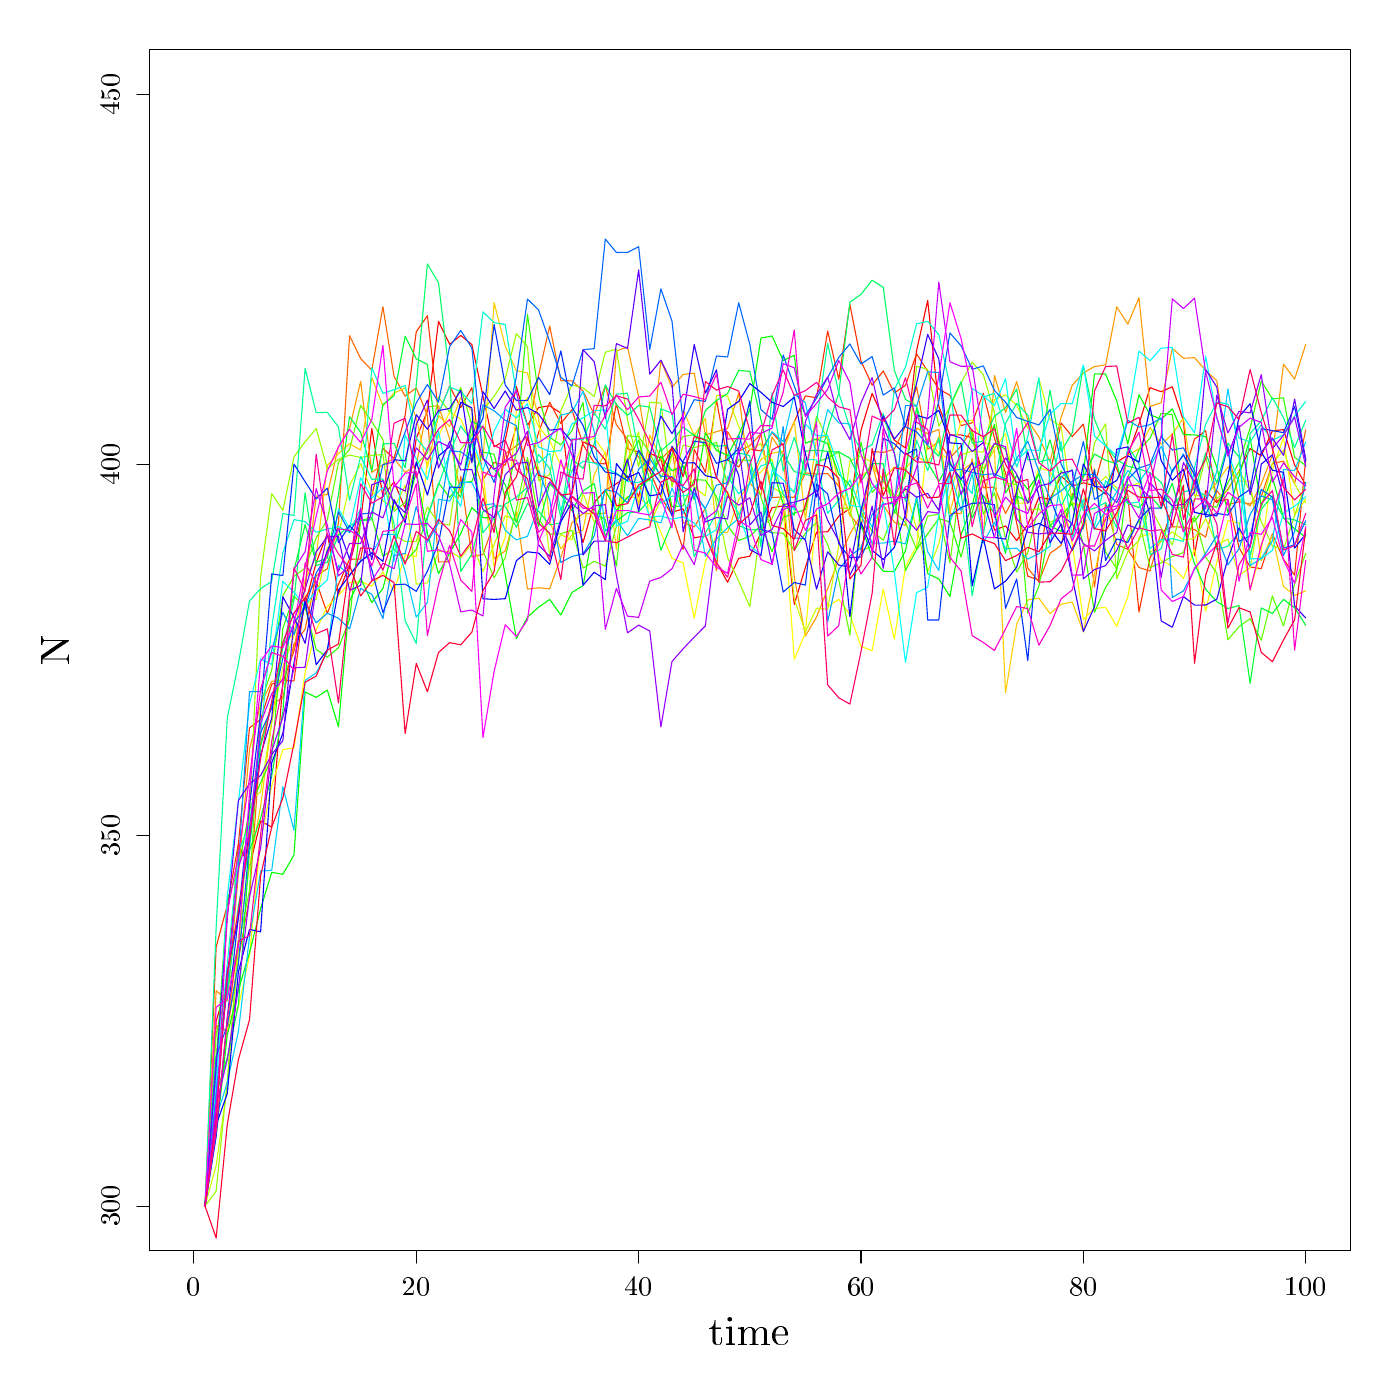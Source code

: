 % Created by tikzDevice version 0.10.1 on 2016-03-31 17:19:04
% !TEX encoding = UTF-8 Unicode
\documentclass{article}
\nonstopmode

\usepackage{tikz}

\usepackage[active,tightpage,psfixbb]{preview}

\PreviewEnvironment{pgfpicture}

\setlength\PreviewBorder{0pt}

\newcommand{\SweaveOpts}[1]{}  % do not interfere with LaTeX
\newcommand{\SweaveInput}[1]{} % because they are not real TeX commands
\newcommand{\Sexpr}[1]{}       % will only be parsed by R


\usepackage[T1]{fontenc}
\usepackage[utf8]{inputenc}

\usepackage{amsmath}
\usepackage{graphicx}
%\usepackage{bbold}
\usepackage{tikz}
%\usepackage{silence}
\usepackage{mdframed}

%\WarningFilter{mdframed}{You got a bad break}
\usepackage[colorinlistoftodos]{todonotes}
\usepackage{listings}
%\usepackage{listingsutf8}
\usepackage{color}
\colorlet{exampcol}{blue!10}
\usepackage{multicol}
\usepackage[answerdelayed]{exercise}
\title{BIO311: Population Ecology\\ \textit{Practical 7 (Unstructured populations)}}


%\author{Timoth\'ee Bonnet \& Koen van Benthem\\\\
%\tt{timothee.bonnet@ieu.uzh.ch}\\ \tt{koen.vanbenthem@ieu.uzh.ch}}

%\date{Spring 2016}
\setcounter{tocdepth}{1} % Determines the depth of the table of contents;; 0:chapters, 1: chapters and sections, 2: chapters,sections and subsections

%\renewcommand{\theExercise}{\thechapter.\arabic{Exercise}}%
\setlength\parindent{0pt}

\begin{document}

\begin{tikzpicture}[x=1pt,y=1pt]
\definecolor{fillColor}{RGB}{255,255,255}
\path[use as bounding box,fill=fillColor,fill opacity=0.00] (0,0) rectangle (505.89,505.89);
\begin{scope}
\path[clip] (  0.00,  0.00) rectangle (505.89,505.89);
\definecolor{drawColor}{RGB}{0,0,0}

\path[draw=drawColor,line width= 0.4pt,line join=round,line cap=round] ( 70.07, 54.00) -- (471.82, 54.00);

\path[draw=drawColor,line width= 0.4pt,line join=round,line cap=round] ( 70.07, 54.00) -- ( 70.07, 49.50);

\path[draw=drawColor,line width= 0.4pt,line join=round,line cap=round] (150.42, 54.00) -- (150.42, 49.50);

\path[draw=drawColor,line width= 0.4pt,line join=round,line cap=round] (230.77, 54.00) -- (230.77, 49.50);

\path[draw=drawColor,line width= 0.4pt,line join=round,line cap=round] (311.12, 54.00) -- (311.12, 49.50);

\path[draw=drawColor,line width= 0.4pt,line join=round,line cap=round] (391.47, 54.00) -- (391.47, 49.50);

\path[draw=drawColor,line width= 0.4pt,line join=round,line cap=round] (471.82, 54.00) -- (471.82, 49.50);

\node[text=drawColor,anchor=base,inner sep=0pt, outer sep=0pt, scale=  1.00] at ( 70.07, 37.80) {0};

\node[text=drawColor,anchor=base,inner sep=0pt, outer sep=0pt, scale=  1.00] at (150.42, 37.80) {20};

\node[text=drawColor,anchor=base,inner sep=0pt, outer sep=0pt, scale=  1.00] at (230.77, 37.80) {40};

\node[text=drawColor,anchor=base,inner sep=0pt, outer sep=0pt, scale=  1.00] at (311.12, 37.80) {60};

\node[text=drawColor,anchor=base,inner sep=0pt, outer sep=0pt, scale=  1.00] at (391.47, 37.80) {80};

\node[text=drawColor,anchor=base,inner sep=0pt, outer sep=0pt, scale=  1.00] at (471.82, 37.80) {100};

\path[draw=drawColor,line width= 0.4pt,line join=round,line cap=round] ( 54.00, 70.07) -- ( 54.00,471.82);

\path[draw=drawColor,line width= 0.4pt,line join=round,line cap=round] ( 54.00, 70.07) -- ( 49.50, 70.07);

\path[draw=drawColor,line width= 0.4pt,line join=round,line cap=round] ( 54.00,203.99) -- ( 49.50,203.99);

\path[draw=drawColor,line width= 0.4pt,line join=round,line cap=round] ( 54.00,337.90) -- ( 49.50,337.90);

\path[draw=drawColor,line width= 0.4pt,line join=round,line cap=round] ( 54.00,471.82) -- ( 49.50,471.82);

\node[text=drawColor,rotate= 90.00,anchor=base,inner sep=0pt, outer sep=0pt, scale=  1.00] at ( 43.20, 70.07) {300};

\node[text=drawColor,rotate= 90.00,anchor=base,inner sep=0pt, outer sep=0pt, scale=  1.00] at ( 43.20,203.99) {350};

\node[text=drawColor,rotate= 90.00,anchor=base,inner sep=0pt, outer sep=0pt, scale=  1.00] at ( 43.20,337.90) {400};

\node[text=drawColor,rotate= 90.00,anchor=base,inner sep=0pt, outer sep=0pt, scale=  1.00] at ( 43.20,471.82) {450};

\path[draw=drawColor,line width= 0.4pt,line join=round,line cap=round] ( 54.00, 54.00) --
	(487.89, 54.00) --
	(487.89,487.89) --
	( 54.00,487.89) --
	( 54.00, 54.00);
\end{scope}
\begin{scope}
\path[clip] (  0.00,  0.00) rectangle (505.89,505.89);
\definecolor{drawColor}{RGB}{0,0,0}

\node[text=drawColor,anchor=base,inner sep=0pt, outer sep=0pt, scale=  1.50] at (270.95, 19.80) {time};

\node[text=drawColor,rotate= 90.00,anchor=base,inner sep=0pt, outer sep=0pt, scale=  1.50] at ( 25.20,270.95) {N};
\end{scope}
\begin{scope}
\path[clip] ( 54.00, 54.00) rectangle (487.89,487.89);
\definecolor{drawColor}{RGB}{255,0,0}

\path[draw=drawColor,line width= 0.4pt,line join=round,line cap=round] ( 74.09, 70.07) --
	( 78.11,137.06) --
	( 82.12,149.94) --
	( 86.14,200.75) --
	( 90.16,192.67) --
	( 94.18,209.25) --
	( 98.19,207.00) --
	(102.21,259.46) --
	(106.23,270.76) --
	(110.25,287.45) --
	(114.26,302.64) --
	(118.28,313.07) --
	(122.30,291.29) --
	(126.32,301.97) --
	(130.33,317.56) --
	(134.35,351.05) --
	(138.37,326.44) --
	(142.39,331.78) --
	(146.40,322.16) --
	(150.42,347.48) --
	(154.44,357.32) --
	(158.46,389.73) --
	(162.47,381.49) --
	(166.49,384.67) --
	(170.51,381.36) --
	(174.52,362.76) --
	(178.54,344.40) --
	(182.56,346.81) --
	(186.58,366.24) --
	(190.60,352.18) --
	(194.61,358.64) --
	(198.63,359.25) --
	(202.65,356.60) --
	(206.67,322.21) --
	(210.68,309.86) --
	(214.70,324.21) --
	(218.72,328.83) --
	(222.73,331.08) --
	(226.75,333.88) --
	(230.77,326.52) --
	(234.79,342.04) --
	(238.81,340.41) --
	(242.82,320.80) --
	(246.84,321.98) --
	(250.86,311.53) --
	(254.88,312.31) --
	(258.89,302.74) --
	(262.91,295.48) --
	(266.93,304.13) --
	(270.94,304.91) --
	(274.96,313.22) --
	(278.98,322.43) --
	(283.00,323.08) --
	(287.01,287.49) --
	(291.03,300.87) --
	(295.05,313.61) --
	(299.07,313.73) --
	(303.09,319.37) --
	(307.10,322.11) --
	(311.12,350.42) --
	(315.14,363.75) --
	(319.15,354.74) --
	(323.17,346.85) --
	(327.19,343.98) --
	(331.21,379.21) --
	(335.22,397.33) --
	(339.24,359.08) --
	(343.26,348.70) --
	(347.28,348.73) --
	(351.30,347.74) --
	(355.31,334.17) --
	(359.33,314.33) --
	(363.35,315.84) --
	(367.37,310.58) --
	(371.38,316.34) --
	(375.40,326.14) --
	(379.42,325.48) --
	(383.44,333.80) --
	(387.45,330.30) --
	(391.47,331.42) --
	(395.49,330.42) --
	(399.51,327.32) --
	(403.52,338.95) --
	(407.54,341.35) --
	(411.56,352.58) --
	(415.57,365.80) --
	(419.59,364.34) --
	(423.61,366.13) --
	(427.63,353.87) --
	(431.64,305.26) --
	(435.66,328.57) --
	(439.68,324.26) --
	(443.70,329.11) --
	(447.71,335.54) --
	(451.73,343.81) --
	(455.75,341.17) --
	(459.77,350.19) --
	(463.79,350.64) --
	(467.80,337.88) --
	(471.82,330.60);
\definecolor{drawColor}{RGB}{255,51,0}

\path[draw=drawColor,line width= 0.4pt,line join=round,line cap=round] ( 74.09, 70.07) --
	( 78.11,163.71) --
	( 82.12,178.76) --
	( 86.14,200.88) --
	( 90.16,242.89) --
	( 94.18,245.89) --
	( 98.19,258.64) --
	(102.21,260.20) --
	(106.23,259.83) --
	(110.25,290.09) --
	(114.26,295.75) --
	(118.28,284.24) --
	(122.30,294.75) --
	(126.32,303.81) --
	(130.33,303.85) --
	(134.35,326.72) --
	(138.37,343.92) --
	(142.39,340.14) --
	(146.40,355.78) --
	(150.42,386.03) --
	(154.44,391.78) --
	(158.46,356.39) --
	(162.47,366.37) --
	(166.49,358.60) --
	(170.51,365.83) --
	(174.52,332.62) --
	(178.54,338.82) --
	(182.56,337.79) --
	(186.58,351.93) --
	(190.60,335.26) --
	(194.61,349.57) --
	(198.63,360.56) --
	(202.65,352.87) --
	(206.67,357.83) --
	(210.68,345.26) --
	(214.70,338.69) --
	(218.72,338.24) --
	(222.73,360.09) --
	(226.75,343.72) --
	(230.77,342.56) --
	(234.79,335.63) --
	(238.81,326.38) --
	(242.82,319.78) --
	(246.84,307.34) --
	(250.86,343.51) --
	(254.88,335.21) --
	(258.89,361.41) --
	(262.91,339.66) --
	(266.93,337.15) --
	(270.94,343.53) --
	(274.96,342.97) --
	(278.98,349.68) --
	(283.00,344.96) --
	(287.01,353.39) --
	(291.03,362.85) --
	(295.05,362.13) --
	(299.07,386.30) --
	(303.09,368.80) --
	(307.10,395.90) --
	(311.12,375.39) --
	(315.14,366.71) --
	(319.15,371.83) --
	(323.17,363.92) --
	(327.19,366.63) --
	(331.21,378.05) --
	(335.22,371.66) --
	(339.24,365.27) --
	(343.26,363.06) --
	(347.28,352.10) --
	(351.30,353.11) --
	(355.31,363.79) --
	(359.33,347.62) --
	(363.35,334.92) --
	(367.37,316.96) --
	(371.38,297.70) --
	(375.40,296.24) --
	(379.42,335.05) --
	(383.44,353.05) --
	(387.45,348.13) --
	(391.47,352.65) --
	(395.49,330.73) --
	(399.51,345.32) --
	(403.52,336.50) --
	(407.54,326.94) --
	(411.56,284.72) --
	(415.57,304.43) --
	(419.59,310.52) --
	(423.61,321.77) --
	(427.63,334.33) --
	(431.64,347.22) --
	(435.66,350.26) --
	(439.68,324.87) --
	(443.70,325.40) --
	(447.71,308.01) --
	(451.73,301.03) --
	(455.75,300.39) --
	(459.77,312.97) --
	(463.79,303.78) --
	(467.80,298.04) --
	(471.82,340.07);
\definecolor{drawColor}{RGB}{255,102,0}

\path[draw=drawColor,line width= 0.4pt,line join=round,line cap=round] ( 74.09, 70.07) --
	( 78.11,135.35) --
	( 82.12,133.24) --
	( 86.14,159.11) --
	( 90.16,181.77) --
	( 94.18,237.61) --
	( 98.19,251.78) --
	(102.21,253.54) --
	(106.23,273.22) --
	(110.25,278.50) --
	(114.26,297.91) --
	(118.28,300.36) --
	(122.30,316.87) --
	(126.32,384.58) --
	(130.33,376.30) --
	(134.35,372.15) --
	(138.37,395.03) --
	(142.39,369.86) --
	(146.40,362.75) --
	(150.42,365.69) --
	(154.44,355.78) --
	(158.46,302.82) --
	(162.47,302.91) --
	(166.49,333.79) --
	(170.51,304.79) --
	(174.52,305.54) --
	(178.54,316.84) --
	(182.56,341.94) --
	(186.58,344.74) --
	(190.60,348.23) --
	(194.61,370.32) --
	(198.63,388.07) --
	(202.65,368.34) --
	(206.67,368.26) --
	(210.68,364.59) --
	(214.70,356.07) --
	(218.72,366.38) --
	(222.73,352.36) --
	(226.75,347.17) --
	(230.77,340.56) --
	(234.79,335.62) --
	(238.81,339.94) --
	(242.82,343.90) --
	(246.84,317.07) --
	(250.86,315.46) --
	(254.88,322.18) --
	(258.89,299.72) --
	(262.91,349.94) --
	(266.93,342.82) --
	(270.94,344.86) --
	(274.96,349.09) --
	(278.98,326.07) --
	(283.00,326.34) --
	(287.01,326.19) --
	(291.03,334.97) --
	(295.05,334.59) --
	(299.07,334.77) --
	(303.09,330.24) --
	(307.10,319.87) --
	(311.12,314.86) --
	(315.14,342.77) --
	(319.15,342.39) --
	(323.17,343.58) --
	(327.19,351.87) --
	(331.21,366.23) --
	(335.22,343.60) --
	(339.24,346.22) --
	(343.26,340.37) --
	(347.28,344.74) --
	(351.30,350.69) --
	(355.31,329.61) --
	(359.33,329.87) --
	(363.35,320.37) --
	(367.37,327.95) --
	(371.38,300.59) --
	(375.40,295.68) --
	(379.42,305.94) --
	(383.44,308.80) --
	(387.45,327.55) --
	(391.47,323.81) --
	(395.49,293.77) --
	(399.51,324.10) --
	(403.52,309.14) --
	(407.54,307.39) --
	(411.56,300.82) --
	(415.57,299.56) --
	(419.59,313.59) --
	(423.61,315.56) --
	(427.63,315.40) --
	(431.64,314.52) --
	(435.66,311.80) --
	(439.68,328.61) --
	(443.70,323.48) --
	(447.71,324.60) --
	(451.73,323.74) --
	(455.75,326.49) --
	(459.77,338.38) --
	(463.79,339.25) --
	(467.80,331.14) --
	(471.82,350.56);
\definecolor{drawColor}{RGB}{255,153,0}

\path[draw=drawColor,line width= 0.4pt,line join=round,line cap=round] ( 74.09, 70.07) --
	( 78.11,147.93) --
	( 82.12,144.26) --
	( 86.14,189.99) --
	( 90.16,235.15) --
	( 94.18,251.35) --
	( 98.19,259.68) --
	(102.21,260.18) --
	(106.23,271.39) --
	(110.25,293.62) --
	(114.26,326.59) --
	(118.28,327.24) --
	(122.30,344.51) --
	(126.32,351.10) --
	(130.33,368.11) --
	(134.35,335.21) --
	(138.37,337.97) --
	(142.39,340.21) --
	(146.40,335.15) --
	(150.42,337.83) --
	(154.44,358.85) --
	(158.46,359.28) --
	(162.47,347.36) --
	(166.49,327.85) --
	(170.51,341.74) --
	(174.52,329.56) --
	(178.54,304.00) --
	(182.56,306.82) --
	(186.58,320.92) --
	(190.60,293.02) --
	(194.61,293.50) --
	(198.63,293.13) --
	(202.65,304.46) --
	(206.67,316.97) --
	(210.68,320.32) --
	(214.70,320.30) --
	(218.72,320.43) --
	(222.73,379.01) --
	(226.75,380.53) --
	(230.77,362.47) --
	(234.79,338.02) --
	(238.81,375.56) --
	(242.82,365.94) --
	(246.84,370.56) --
	(250.86,371.06) --
	(254.88,348.74) --
	(258.89,349.88) --
	(262.91,351.09) --
	(266.93,363.78) --
	(270.94,331.40) --
	(274.96,326.87) --
	(278.98,347.97) --
	(283.00,341.60) --
	(287.01,297.33) --
	(291.03,276.08) --
	(295.05,282.94) --
	(299.07,293.08) --
	(303.09,303.82) --
	(307.10,312.90) --
	(311.12,319.93) --
	(315.14,338.20) --
	(319.15,323.49) --
	(323.17,317.10) --
	(327.19,316.05) --
	(331.21,351.22) --
	(335.22,349.11) --
	(339.24,350.72) --
	(343.26,320.31) --
	(347.28,320.35) --
	(351.30,340.17) --
	(355.31,311.68) --
	(359.33,370.20) --
	(363.35,356.87) --
	(367.37,367.95) --
	(371.38,354.04) --
	(375.40,347.95) --
	(379.42,339.11) --
	(383.44,355.10) --
	(387.45,366.65) --
	(391.47,371.14) --
	(395.49,373.43) --
	(399.51,374.02) --
	(403.52,394.99) --
	(407.54,388.77) --
	(411.56,398.28) --
	(415.57,358.99) --
	(419.59,360.36) --
	(423.61,379.99) --
	(427.63,376.42) --
	(431.64,376.65) --
	(435.66,371.98) --
	(439.68,368.35) --
	(443.70,342.70) --
	(447.71,325.50) --
	(451.73,323.09) --
	(455.75,330.99) --
	(459.77,341.43) --
	(463.79,374.27) --
	(467.80,368.90) --
	(471.82,381.44);
\definecolor{drawColor}{RGB}{255,204,0}

\path[draw=drawColor,line width= 0.4pt,line join=round,line cap=round] ( 74.09, 70.07) --
	( 78.11,100.86) --
	( 82.12,134.03) --
	( 86.14,166.56) --
	( 90.16,192.79) --
	( 94.18,214.60) --
	( 98.19,244.72) --
	(102.21,272.84) --
	(106.23,277.14) --
	(110.25,296.33) --
	(114.26,304.91) --
	(118.28,337.72) --
	(122.30,341.94) --
	(126.32,345.56) --
	(130.33,343.23) --
	(134.35,369.45) --
	(138.37,359.20) --
	(142.39,363.82) --
	(146.40,365.75) --
	(150.42,354.74) --
	(154.44,337.01) --
	(158.46,355.73) --
	(162.47,351.79) --
	(166.49,362.18) --
	(170.51,357.36) --
	(174.52,339.50) --
	(178.54,396.55) --
	(182.56,380.85) --
	(186.58,371.95) --
	(190.60,371.10) --
	(194.61,354.87) --
	(198.63,317.44) --
	(202.65,307.55) --
	(206.67,312.60) --
	(210.68,314.43) --
	(214.70,334.20) --
	(218.72,342.58) --
	(222.73,307.18) --
	(226.75,346.70) --
	(230.77,323.31) --
	(234.79,348.56) --
	(238.81,340.55) --
	(242.82,331.33) --
	(246.84,357.68) --
	(250.86,348.55) --
	(254.88,354.72) --
	(258.89,313.62) --
	(262.91,313.42) --
	(266.93,325.42) --
	(270.94,331.40) --
	(274.96,339.89) --
	(278.98,342.12) --
	(283.00,342.81) --
	(287.01,353.78) --
	(291.03,318.08) --
	(295.05,347.37) --
	(299.07,348.44) --
	(303.09,331.09) --
	(307.10,319.44) --
	(311.12,333.68) --
	(315.14,337.09) --
	(319.15,332.74) --
	(323.17,337.12) --
	(327.19,336.67) --
	(331.21,341.23) --
	(335.22,338.29) --
	(339.24,348.15) --
	(343.26,320.78) --
	(347.28,335.58) --
	(351.30,338.66) --
	(355.31,336.63) --
	(359.33,343.38) --
	(363.35,255.52) --
	(367.37,280.35) --
	(371.38,289.13) --
	(375.40,289.75) --
	(379.42,284.16) --
	(383.44,287.53) --
	(387.45,288.38) --
	(391.47,277.46) --
	(395.49,298.23) --
	(399.51,318.22) --
	(403.52,319.12) --
	(407.54,341.36) --
	(411.56,343.68) --
	(415.57,351.42) --
	(419.59,345.29) --
	(423.61,348.99) --
	(427.63,354.86) --
	(431.64,326.79) --
	(435.66,326.67) --
	(439.68,331.48) --
	(443.70,337.18) --
	(447.71,332.05) --
	(451.73,332.01) --
	(455.75,303.25) --
	(459.77,312.48) --
	(463.79,293.95) --
	(467.80,290.74) --
	(471.82,292.41);
\definecolor{drawColor}{RGB}{255,255,0}

\path[draw=drawColor,line width= 0.4pt,line join=round,line cap=round] ( 74.09, 70.07) --
	( 78.11, 96.46) --
	( 82.12,136.98) --
	( 86.14,141.95) --
	( 90.16,160.61) --
	( 94.18,202.22) --
	( 98.19,221.96) --
	(102.21,235.03) --
	(106.23,235.71) --
	(110.25,262.87) --
	(114.26,278.23) --
	(118.28,286.75) --
	(122.30,290.72) --
	(126.32,295.32) --
	(130.33,295.72) --
	(134.35,294.10) --
	(138.37,299.20) --
	(142.39,292.23) --
	(146.40,305.45) --
	(150.42,304.76) --
	(154.44,338.72) --
	(158.46,348.20) --
	(162.47,356.99) --
	(166.49,354.44) --
	(170.51,345.24) --
	(174.52,334.72) --
	(178.54,301.10) --
	(182.56,311.73) --
	(186.58,357.32) --
	(190.60,362.18) --
	(194.61,351.65) --
	(198.63,346.79) --
	(202.65,337.67) --
	(206.67,335.48) --
	(210.68,345.95) --
	(214.70,347.59) --
	(218.72,342.12) --
	(222.73,322.55) --
	(226.75,326.45) --
	(230.77,325.95) --
	(234.79,323.17) --
	(238.81,313.54) --
	(242.82,304.16) --
	(246.84,302.44) --
	(250.86,282.52) --
	(254.88,302.99) --
	(258.89,312.31) --
	(262.91,328.16) --
	(266.93,319.67) --
	(270.94,332.29) --
	(274.96,335.31) --
	(278.98,340.01) --
	(283.00,322.72) --
	(287.01,267.68) --
	(291.03,277.12) --
	(295.05,321.28) --
	(299.07,286.61) --
	(303.09,289.34) --
	(307.10,283.81) --
	(311.12,272.27) --
	(315.14,270.74) --
	(319.15,293.01) --
	(323.17,274.90) --
	(327.19,301.10) --
	(331.21,308.65) --
	(335.22,347.37) --
	(339.24,342.05) --
	(343.26,339.87) --
	(347.28,353.66) --
	(351.30,353.94) --
	(355.31,346.43) --
	(359.33,343.85) --
	(363.35,349.26) --
	(367.37,324.08) --
	(371.38,324.13) --
	(375.40,336.82) --
	(379.42,335.65) --
	(383.44,328.17) --
	(387.45,309.19) --
	(391.47,282.02) --
	(395.49,286.01) --
	(399.51,286.42) --
	(403.52,279.52) --
	(407.54,290.22) --
	(411.56,311.72) --
	(415.57,313.06) --
	(419.59,303.41) --
	(423.61,301.27) --
	(427.63,296.88) --
	(431.64,307.51) --
	(435.66,285.05) --
	(439.68,302.70) --
	(443.70,317.84) --
	(447.71,316.89) --
	(451.73,292.67) --
	(455.75,306.64) --
	(459.77,336.14) --
	(463.79,347.79) --
	(467.80,319.75) --
	(471.82,325.56);
\definecolor{drawColor}{RGB}{204,255,0}

\path[draw=drawColor,line width= 0.4pt,line join=round,line cap=round] ( 74.09, 70.07) --
	( 78.11, 84.72) --
	( 82.12,113.22) --
	( 86.14,162.68) --
	( 90.16,216.49) --
	( 94.18,219.75) --
	( 98.19,245.29) --
	(102.21,264.89) --
	(106.23,276.21) --
	(110.25,287.71) --
	(114.26,289.30) --
	(118.28,307.72) --
	(122.30,312.65) --
	(126.32,330.48) --
	(130.33,338.30) --
	(134.35,328.28) --
	(138.37,324.97) --
	(142.39,322.01) --
	(146.40,330.53) --
	(150.42,294.80) --
	(154.44,295.30) --
	(158.46,306.57) --
	(162.47,306.68) --
	(166.49,304.26) --
	(170.51,309.48) --
	(174.52,299.38) --
	(178.54,309.00) --
	(182.56,319.51) --
	(186.58,318.10) --
	(190.60,335.94) --
	(194.61,337.08) --
	(198.63,305.25) --
	(202.65,312.71) --
	(206.67,310.82) --
	(210.68,327.51) --
	(214.70,317.35) --
	(218.72,319.14) --
	(222.73,318.51) --
	(226.75,339.97) --
	(230.77,349.82) --
	(234.79,316.41) --
	(238.81,325.38) --
	(242.82,341.45) --
	(246.84,337.46) --
	(250.86,329.85) --
	(254.88,326.67) --
	(258.89,363.00) --
	(262.91,362.79) --
	(266.93,351.76) --
	(270.94,343.33) --
	(274.96,345.62) --
	(278.98,329.76) --
	(283.00,327.55) --
	(287.01,289.46) --
	(291.03,277.60) --
	(295.05,286.12) --
	(299.07,285.64) --
	(303.09,308.72) --
	(307.10,339.32) --
	(311.12,341.10) --
	(315.14,338.71) --
	(319.15,331.93) --
	(323.17,326.01) --
	(327.19,329.06) --
	(331.21,314.88) --
	(335.22,299.29) --
	(339.24,309.38) --
	(343.26,327.06) --
	(347.28,341.55) --
	(351.30,342.86) --
	(355.31,342.50) --
	(359.33,361.47) --
	(363.35,363.21) --
	(367.37,359.44) --
	(371.38,351.12) --
	(375.40,369.16) --
	(379.42,354.30) --
	(383.44,351.88) --
	(387.45,323.60) --
	(391.47,323.01) --
	(395.49,329.81) --
	(399.51,333.66) --
	(403.52,329.47) --
	(407.54,329.66) --
	(411.56,331.41) --
	(415.57,306.08) --
	(419.59,310.32) --
	(423.61,313.73) --
	(427.63,310.74) --
	(431.64,311.32) --
	(435.66,318.49) --
	(439.68,309.16) --
	(443.70,311.05) --
	(447.71,298.01) --
	(451.73,300.79) --
	(455.75,322.84) --
	(459.77,338.48) --
	(463.79,343.26) --
	(467.80,331.01) --
	(471.82,324.19);
\definecolor{drawColor}{RGB}{153,255,0}

\path[draw=drawColor,line width= 0.4pt,line join=round,line cap=round] ( 74.09, 70.07) --
	( 78.11, 75.48) --
	( 82.12,115.62) --
	( 86.14,165.62) --
	( 90.16,211.39) --
	( 94.18,297.50) --
	( 98.19,327.51) --
	(102.21,321.44) --
	(106.23,340.75) --
	(110.25,346.26) --
	(114.26,351.03) --
	(118.28,336.49) --
	(122.30,339.94) --
	(126.32,341.45) --
	(130.33,340.57) --
	(134.35,341.32) --
	(138.37,341.66) --
	(142.39,312.52) --
	(146.40,310.26) --
	(150.42,310.28) --
	(154.44,322.72) --
	(158.46,316.77) --
	(162.47,316.19) --
	(166.49,343.48) --
	(170.51,348.71) --
	(174.52,357.63) --
	(178.54,362.65) --
	(182.56,368.98) --
	(186.58,385.34) --
	(190.60,380.61) --
	(194.61,332.25) --
	(198.63,334.40) --
	(202.65,357.44) --
	(206.67,366.85) --
	(210.68,365.72) --
	(214.70,362.61) --
	(218.72,378.58) --
	(222.73,379.77) --
	(226.75,354.23) --
	(230.77,337.19) --
	(234.79,360.49) --
	(238.81,360.28) --
	(242.82,329.92) --
	(246.84,345.05) --
	(250.86,344.10) --
	(254.88,345.31) --
	(258.89,323.71) --
	(262.91,304.39) --
	(266.93,295.91) --
	(270.94,286.66) --
	(274.96,315.69) --
	(278.98,318.55) --
	(283.00,328.47) --
	(287.01,328.68) --
	(291.03,335.75) --
	(295.05,355.54) --
	(299.07,347.03) --
	(303.09,322.40) --
	(307.10,321.94) --
	(311.12,306.83) --
	(315.14,308.52) --
	(319.15,329.86) --
	(323.17,326.26) --
	(327.19,333.86) --
	(331.21,373.55) --
	(335.22,372.41) --
	(339.24,351.92) --
	(343.26,358.77) --
	(347.28,367.57) --
	(351.30,375.00) --
	(355.31,370.53) --
	(359.33,356.89) --
	(363.35,331.34) --
	(367.37,330.74) --
	(371.38,321.45) --
	(375.40,322.07) --
	(379.42,317.06) --
	(383.44,319.32) --
	(387.45,324.30) --
	(391.47,322.80) --
	(395.49,345.85) --
	(399.51,352.74) --
	(403.52,296.70) --
	(407.54,306.46) --
	(411.56,310.65) --
	(415.57,322.80) --
	(419.59,315.13) --
	(423.61,309.02) --
	(427.63,325.31) --
	(431.64,324.85) --
	(435.66,340.63) --
	(439.68,325.64) --
	(443.70,328.84) --
	(447.71,335.73) --
	(451.73,328.42) --
	(455.75,317.46) --
	(459.77,308.60) --
	(463.79,307.40) --
	(467.80,319.59) --
	(471.82,331.39);
\definecolor{drawColor}{RGB}{102,255,0}

\path[draw=drawColor,line width= 0.4pt,line join=round,line cap=round] ( 74.09, 70.07) --
	( 78.11,132.38) --
	( 82.12,148.34) --
	( 86.14,164.05) --
	( 90.16,184.29) --
	( 94.18,251.69) --
	( 98.19,263.84) --
	(102.21,290.63) --
	(106.23,297.66) --
	(110.25,300.59) --
	(114.26,311.53) --
	(118.28,318.07) --
	(122.30,338.75) --
	(126.32,343.52) --
	(130.33,359.44) --
	(134.35,353.54) --
	(138.37,347.00) --
	(142.39,321.16) --
	(146.40,324.26) --
	(150.42,337.95) --
	(154.44,342.26) --
	(158.46,362.33) --
	(162.47,357.02) --
	(166.49,365.86) --
	(170.51,352.27) --
	(174.52,306.82) --
	(178.54,297.13) --
	(182.56,304.35) --
	(186.58,322.10) --
	(190.60,340.61) --
	(194.61,318.33) --
	(198.63,312.83) --
	(202.65,313.01) --
	(206.67,314.28) --
	(210.68,300.58) --
	(214.70,303.08) --
	(218.72,301.35) --
	(222.73,315.70) --
	(226.75,348.43) --
	(230.77,348.10) --
	(234.79,342.34) --
	(238.81,333.15) --
	(242.82,341.71) --
	(246.84,348.15) --
	(250.86,348.83) --
	(254.88,344.82) --
	(258.89,346.01) --
	(262.91,330.58) --
	(266.93,339.80) --
	(270.94,339.44) --
	(274.96,326.31) --
	(278.98,313.40) --
	(283.00,313.20) --
	(287.01,307.01) --
	(291.03,313.22) --
	(295.05,317.05) --
	(299.07,309.19) --
	(303.09,296.51) --
	(307.10,276.37) --
	(311.12,320.97) --
	(315.14,313.91) --
	(319.15,310.69) --
	(323.17,321.10) --
	(327.19,317.04) --
	(331.21,307.38) --
	(335.22,319.39) --
	(339.24,320.11) --
	(343.26,302.46) --
	(347.28,333.91) --
	(351.30,350.14) --
	(355.31,320.02) --
	(359.33,327.82) --
	(363.35,311.44) --
	(367.37,299.20) --
	(371.38,306.19) --
	(375.40,323.78) --
	(379.42,323.94) --
	(383.44,335.78) --
	(387.45,330.73) --
	(391.47,314.80) --
	(395.49,336.47) --
	(399.51,306.42) --
	(403.52,300.44) --
	(407.54,311.36) --
	(411.56,317.79) --
	(415.57,300.81) --
	(419.59,302.52) --
	(423.61,304.78) --
	(427.63,306.20) --
	(431.64,319.33) --
	(435.66,304.62) --
	(439.68,298.77) --
	(443.70,274.69) --
	(447.71,279.44) --
	(451.73,282.34) --
	(455.75,274.54) --
	(459.77,290.57) --
	(463.79,279.65) --
	(467.80,294.87) --
	(471.82,305.91);
\definecolor{drawColor}{RGB}{51,255,0}

\path[draw=drawColor,line width= 0.4pt,line join=round,line cap=round] ( 74.09, 70.07) --
	( 78.11,122.51) --
	( 82.12,180.82) --
	( 86.14,191.60) --
	( 90.16,213.43) --
	( 94.18,223.07) --
	( 98.19,231.96) --
	(102.21,278.85) --
	(106.23,290.48) --
	(110.25,286.46) --
	(114.26,271.21) --
	(118.28,268.43) --
	(122.30,271.81) --
	(126.32,281.94) --
	(130.33,317.75) --
	(134.35,318.86) --
	(138.37,304.98) --
	(142.39,307.38) --
	(146.40,303.02) --
	(150.42,307.38) --
	(154.44,319.17) --
	(158.46,331.36) --
	(162.47,326.18) --
	(166.49,331.34) --
	(170.51,331.96) --
	(174.52,342.49) --
	(178.54,341.76) --
	(182.56,325.80) --
	(186.58,342.37) --
	(190.60,392.35) --
	(194.61,362.98) --
	(198.63,347.87) --
	(202.65,345.18) --
	(206.67,350.25) --
	(210.68,360.47) --
	(214.70,320.06) --
	(218.72,318.18) --
	(222.73,301.29) --
	(226.75,339.15) --
	(230.77,346.83) --
	(234.79,332.28) --
	(238.81,344.24) --
	(242.82,322.74) --
	(246.84,323.12) --
	(250.86,332.60) --
	(254.88,332.36) --
	(258.89,326.46) --
	(262.91,315.93) --
	(266.93,310.59) --
	(270.94,312.09) --
	(274.96,315.96) --
	(278.98,306.52) --
	(283.00,318.91) --
	(287.01,320.46) --
	(291.03,321.77) --
	(295.05,339.00) --
	(299.07,340.28) --
	(303.09,342.68) --
	(307.10,322.15) --
	(311.12,346.12) --
	(315.14,327.98) --
	(319.15,332.43) --
	(323.17,326.98) --
	(327.19,299.70) --
	(331.21,307.27) --
	(335.22,312.98) --
	(339.24,318.51) --
	(343.26,317.25) --
	(347.28,304.59) --
	(351.30,320.73) --
	(355.31,335.16) --
	(359.33,345.62) --
	(363.35,343.58) --
	(367.37,330.46) --
	(371.38,284.30) --
	(375.40,294.06) --
	(379.42,315.92) --
	(383.44,319.84) --
	(387.45,323.77) --
	(391.47,309.12) --
	(395.49,284.64) --
	(399.51,293.65) --
	(403.52,299.86) --
	(407.54,333.36) --
	(411.56,343.31) --
	(415.57,347.54) --
	(419.59,356.56) --
	(423.61,356.07) --
	(427.63,322.75) --
	(431.64,317.46) --
	(435.66,323.05) --
	(439.68,322.63) --
	(443.70,331.49) --
	(447.71,338.71) --
	(451.73,351.20) --
	(455.75,368.23) --
	(459.77,361.77) --
	(463.79,362.10) --
	(467.80,340.63) --
	(471.82,337.69);
\definecolor{drawColor}{RGB}{0,255,0}

\path[draw=drawColor,line width= 0.4pt,line join=round,line cap=round] ( 74.09, 70.07) --
	( 78.11, 95.79) --
	( 82.12,131.86) --
	( 86.14,148.14) --
	( 90.16,161.68) --
	( 94.18,177.56) --
	( 98.19,190.68) --
	(102.21,189.96) --
	(106.23,196.94) --
	(110.25,255.85) --
	(114.26,253.87) --
	(118.28,256.53) --
	(122.30,243.26) --
	(126.32,288.75) --
	(130.33,296.97) --
	(134.35,288.13) --
	(138.37,293.22) --
	(142.39,309.09) --
	(146.40,320.18) --
	(150.42,335.42) --
	(154.44,313.22) --
	(158.46,298.59) --
	(162.47,305.99) --
	(166.49,313.09) --
	(170.51,322.44) --
	(174.52,318.83) --
	(178.54,318.72) --
	(182.56,298.28) --
	(186.58,275.14) --
	(190.60,282.87) --
	(194.61,286.47) --
	(198.63,289.28) --
	(202.65,283.67) --
	(206.67,291.81) --
	(210.68,294.22) --
	(214.70,316.03) --
	(218.72,328.69) --
	(222.73,321.45) --
	(226.75,326.07) --
	(230.77,329.55) --
	(234.79,332.74) --
	(238.81,340.95) --
	(242.82,335.77) --
	(246.84,337.47) --
	(250.86,325.38) --
	(254.88,349.45) --
	(258.89,343.16) --
	(262.91,341.32) --
	(266.93,348.79) --
	(270.94,357.85) --
	(274.96,383.71) --
	(278.98,384.47) --
	(283.00,375.61) --
	(287.01,377.48) --
	(291.03,345.72) --
	(295.05,347.25) --
	(299.07,345.58) --
	(303.09,334.55) --
	(307.10,330.53) --
	(311.12,316.32) --
	(315.14,304.41) --
	(319.15,299.48) --
	(323.17,299.37) --
	(327.19,306.87) --
	(331.21,325.81) --
	(335.22,298.58) --
	(339.24,296.68) --
	(343.26,290.34) --
	(347.28,312.71) --
	(351.30,323.31) --
	(355.31,339.00) --
	(359.33,352.58) --
	(363.35,327.78) --
	(367.37,334.01) --
	(371.38,329.06) --
	(375.40,334.60) --
	(379.42,315.82) --
	(383.44,313.88) --
	(387.45,326.40) --
	(391.47,334.59) --
	(395.49,370.77) --
	(399.51,370.74) --
	(403.52,360.98) --
	(407.54,345.50) --
	(411.56,363.22) --
	(415.57,356.04) --
	(419.59,354.37) --
	(423.61,358.13) --
	(427.63,348.83) --
	(431.64,348.74) --
	(435.66,348.15) --
	(439.68,337.07) --
	(443.70,320.71) --
	(447.71,333.71) --
	(451.73,347.77) --
	(455.75,322.89) --
	(459.77,333.53) --
	(463.79,318.78) --
	(467.80,314.78) --
	(471.82,311.73);
\definecolor{drawColor}{RGB}{0,255,51}

\path[draw=drawColor,line width= 0.4pt,line join=round,line cap=round] ( 74.09, 70.07) --
	( 78.11,110.49) --
	( 82.12,123.66) --
	( 86.14,142.75) --
	( 90.16,198.55) --
	( 94.18,210.32) --
	( 98.19,225.55) --
	(102.21,248.76) --
	(106.23,299.77) --
	(110.25,316.29) --
	(114.26,302.74) --
	(118.28,304.21) --
	(122.30,327.19) --
	(126.32,355.30) --
	(130.33,349.63) --
	(134.35,335.65) --
	(138.37,359.68) --
	(142.39,362.93) --
	(146.40,384.43) --
	(150.42,376.20) --
	(154.44,374.21) --
	(158.46,340.95) --
	(162.47,331.40) --
	(166.49,326.19) --
	(170.51,353.66) --
	(174.52,351.43) --
	(178.54,336.46) --
	(182.56,330.79) --
	(186.58,316.98) --
	(190.60,329.09) --
	(194.61,315.68) --
	(198.63,331.05) --
	(202.65,327.08) --
	(206.67,321.29) --
	(210.68,328.53) --
	(214.70,331.13) --
	(218.72,312.17) --
	(222.73,317.67) --
	(226.75,320.63) --
	(230.77,320.91) --
	(234.79,325.41) --
	(238.81,307.05) --
	(242.82,316.89) --
	(246.84,335.88) --
	(250.86,345.05) --
	(254.88,357.54) --
	(258.89,361.16) --
	(262.91,363.70) --
	(266.93,372.05) --
	(270.94,371.70) --
	(274.96,354.26) --
	(278.98,337.28) --
	(283.00,323.82) --
	(287.01,319.72) --
	(291.03,342.87) --
	(295.05,343.19) --
	(299.07,342.77) --
	(303.09,342.55) --
	(307.10,340.34) --
	(311.12,331.98) --
	(315.14,338.35) --
	(319.15,338.30) --
	(323.17,320.51) --
	(327.19,335.68) --
	(331.21,358.47) --
	(335.22,338.61) --
	(339.24,331.92) --
	(343.26,339.12) --
	(347.28,331.10) --
	(351.30,318.78) --
	(355.31,326.87) --
	(359.33,320.20) --
	(363.35,305.97) --
	(367.37,326.71) --
	(371.38,324.71) --
	(375.40,335.00) --
	(379.42,346.94) --
	(383.44,331.44) --
	(387.45,325.18) --
	(391.47,333.51) --
	(395.49,341.84) --
	(399.51,339.55) --
	(403.52,338.32) --
	(407.54,323.94) --
	(411.56,322.49) --
	(415.57,326.82) --
	(419.59,322.08) --
	(423.61,331.32) --
	(427.63,315.38) --
	(431.64,302.21) --
	(435.66,292.96) --
	(439.68,288.49) --
	(443.70,286.00) --
	(447.71,287.06) --
	(451.73,258.90) --
	(455.75,286.22) --
	(459.77,284.19) --
	(463.79,289.32) --
	(467.80,286.28) --
	(471.82,279.93);
\definecolor{drawColor}{RGB}{0,255,102}

\path[draw=drawColor,line width= 0.4pt,line join=round,line cap=round] ( 74.09, 70.07) --
	( 78.11,124.26) --
	( 82.12,146.93) --
	( 86.14,178.47) --
	( 90.16,199.59) --
	( 94.18,236.19) --
	( 98.19,251.08) --
	(102.21,271.83) --
	(106.23,288.99) --
	(110.25,327.80) --
	(114.26,301.53) --
	(118.28,302.72) --
	(122.30,312.45) --
	(126.32,316.02) --
	(130.33,317.75) --
	(134.35,318.06) --
	(138.37,345.50) --
	(142.39,345.64) --
	(146.40,336.83) --
	(150.42,366.78) --
	(154.44,410.53) --
	(158.46,403.64) --
	(162.47,370.03) --
	(166.49,299.40) --
	(170.51,305.63) --
	(174.52,320.95) --
	(178.54,323.14) --
	(182.56,322.97) --
	(186.58,315.36) --
	(190.60,323.87) --
	(194.61,321.20) --
	(198.63,316.26) --
	(202.65,316.89) --
	(206.67,339.94) --
	(210.68,336.65) --
	(214.70,345.32) --
	(218.72,366.81) --
	(222.73,359.70) --
	(226.75,355.83) --
	(230.77,359.34) --
	(234.79,358.80) --
	(238.81,342.93) --
	(242.82,346.36) --
	(246.84,351.56) --
	(250.86,348.49) --
	(254.88,347.10) --
	(258.89,344.67) --
	(262.91,344.86) --
	(266.93,315.96) --
	(270.94,314.39) --
	(274.96,314.60) --
	(278.98,333.85) --
	(283.00,341.73) --
	(287.01,335.49) --
	(291.03,334.38) --
	(295.05,333.80) --
	(299.07,351.06) --
	(303.09,363.87) --
	(307.10,396.70) --
	(311.12,399.52) --
	(315.14,404.63) --
	(319.15,402.08) --
	(323.17,372.02) --
	(327.19,361.59) --
	(331.21,359.21) --
	(335.22,344.95) --
	(339.24,341.01) --
	(343.26,359.37) --
	(347.28,367.96) --
	(351.30,345.73) --
	(355.31,346.55) --
	(359.33,355.47) --
	(363.35,358.55) --
	(367.37,365.35) --
	(371.38,339.71) --
	(375.40,340.04) --
	(379.42,364.86) --
	(383.44,342.79) --
	(387.45,349.45) --
	(391.47,373.78) --
	(395.49,354.37) --
	(399.51,344.77) --
	(403.52,339.71) --
	(407.54,337.44) --
	(411.56,336.41) --
	(415.57,335.11) --
	(419.59,331.56) --
	(423.61,322.50) --
	(427.63,322.31) --
	(431.64,328.33) --
	(435.66,342.25) --
	(439.68,331.32) --
	(443.70,345.74) --
	(447.71,340.77) --
	(451.73,304.85) --
	(455.75,321.85) --
	(459.77,326.73) --
	(463.79,318.73) --
	(467.80,318.00) --
	(471.82,316.28);
\definecolor{drawColor}{RGB}{0,255,153}

\path[draw=drawColor,line width= 0.4pt,line join=round,line cap=round] ( 74.09, 70.07) --
	( 78.11,170.85) --
	( 82.12,246.36) --
	( 86.14,266.10) --
	( 90.16,288.70) --
	( 94.18,293.20) --
	( 98.19,295.78) --
	(102.21,320.28) --
	(106.23,319.61) --
	(110.25,372.84) --
	(114.26,356.78) --
	(118.28,356.88) --
	(122.30,351.62) --
	(126.32,325.04) --
	(130.33,340.92) --
	(134.35,332.69) --
	(138.37,332.79) --
	(142.39,316.56) --
	(146.40,281.55) --
	(150.42,273.37) --
	(154.44,318.84) --
	(158.46,330.70) --
	(162.47,341.95) --
	(166.49,351.97) --
	(170.51,346.38) --
	(174.52,313.31) --
	(178.54,318.71) --
	(182.56,323.73) --
	(186.58,326.25) --
	(190.60,329.77) --
	(194.61,341.72) --
	(198.63,336.54) --
	(202.65,318.87) --
	(206.67,347.34) --
	(210.68,346.97) --
	(214.70,356.71) --
	(218.72,350.79) --
	(222.73,363.45) --
	(226.75,363.81) --
	(230.77,342.59) --
	(234.79,323.93) --
	(238.81,358.19) --
	(242.82,356.56) --
	(246.84,327.60) --
	(250.86,304.67) --
	(254.88,313.31) --
	(258.89,320.42) --
	(262.91,341.00) --
	(266.93,342.27) --
	(270.94,341.22) --
	(274.96,308.25) --
	(278.98,363.93) --
	(283.00,335.64) --
	(287.01,347.87) --
	(291.03,335.10) --
	(295.05,353.32) --
	(299.07,381.81) --
	(303.09,363.95) --
	(307.10,351.22) --
	(311.12,342.85) --
	(315.14,345.30) --
	(319.15,356.47) --
	(323.17,342.36) --
	(327.19,324.74) --
	(331.21,346.83) --
	(335.22,335.75) --
	(339.24,347.64) --
	(343.26,317.32) --
	(347.28,328.44) --
	(351.30,290.60) --
	(355.31,313.22) --
	(359.33,330.58) --
	(363.35,352.96) --
	(367.37,360.11) --
	(371.38,355.90) --
	(375.40,339.05) --
	(379.42,339.92) --
	(383.44,322.98) --
	(387.45,331.17) --
	(391.47,321.45) --
	(395.49,322.19) --
	(399.51,324.28) --
	(403.52,315.11) --
	(407.54,344.77) --
	(411.56,338.23) --
	(415.57,305.42) --
	(419.59,307.60) --
	(423.61,322.60) --
	(427.63,328.07) --
	(431.64,329.22) --
	(435.66,326.65) --
	(439.68,307.30) --
	(443.70,308.50) --
	(447.71,313.56) --
	(451.73,349.26) --
	(455.75,353.78) --
	(459.77,362.21) --
	(463.79,354.95) --
	(467.80,344.19) --
	(471.82,354.01);
\definecolor{drawColor}{RGB}{0,255,204}

\path[draw=drawColor,line width= 0.4pt,line join=round,line cap=round] ( 74.09, 70.07) --
	( 78.11,116.85) --
	( 82.12,157.52) --
	( 86.14,198.18) --
	( 90.16,207.73) --
	( 94.18,240.59) --
	( 98.19,279.02) --
	(102.21,306.14) --
	(106.23,318.12) --
	(110.25,317.40) --
	(114.26,313.56) --
	(118.28,314.68) --
	(122.30,315.59) --
	(126.32,313.47) --
	(130.33,322.19) --
	(134.35,373.02) --
	(138.37,363.71) --
	(142.39,365.06) --
	(146.40,366.54) --
	(150.42,347.60) --
	(154.44,342.70) --
	(158.46,356.61) --
	(162.47,366.09) --
	(166.49,364.40) --
	(170.51,360.06) --
	(174.52,393.21) --
	(178.54,389.30) --
	(182.56,388.65) --
	(186.58,363.98) --
	(190.60,351.91) --
	(194.61,338.65) --
	(198.63,342.02) --
	(202.65,321.26) --
	(206.67,336.03) --
	(210.68,339.19) --
	(214.70,338.58) --
	(218.72,336.60) --
	(222.73,334.95) --
	(226.75,331.94) --
	(230.77,331.51) --
	(234.79,333.38) --
	(238.81,324.07) --
	(242.82,326.61) --
	(246.84,326.70) --
	(250.86,327.61) --
	(254.88,321.93) --
	(258.89,303.98) --
	(262.91,333.77) --
	(266.93,327.45) --
	(270.94,331.19) --
	(274.96,337.53) --
	(278.98,338.79) --
	(283.00,327.50) --
	(287.01,321.67) --
	(291.03,339.99) --
	(295.05,339.66) --
	(299.07,320.38) --
	(303.09,325.08) --
	(307.10,332.46) --
	(311.12,321.85) --
	(315.14,329.41) --
	(319.15,332.35) --
	(323.17,365.18) --
	(327.19,373.17) --
	(331.21,388.90) --
	(335.22,389.76) --
	(339.24,384.93) --
	(343.26,366.50) --
	(347.28,332.68) --
	(351.30,327.52) --
	(355.31,362.36) --
	(359.33,363.77) --
	(363.35,351.49) --
	(367.37,337.12) --
	(371.38,348.04) --
	(375.40,369.42) --
	(379.42,330.56) --
	(383.44,346.38) --
	(387.45,311.09) --
	(391.47,325.48) --
	(395.49,315.75) --
	(399.51,332.18) --
	(403.52,328.37) --
	(407.54,323.92) --
	(411.56,324.52) --
	(415.57,307.66) --
	(419.59,310.82) --
	(423.61,311.21) --
	(427.63,310.25) --
	(431.64,336.83) --
	(435.66,352.56) --
	(439.68,360.62) --
	(443.70,359.88) --
	(447.71,347.61) --
	(451.73,346.17) --
	(455.75,352.44) --
	(459.77,346.77) --
	(463.79,348.74) --
	(467.80,355.54) --
	(471.82,360.87);
\definecolor{drawColor}{RGB}{0,255,255}

\path[draw=drawColor,line width= 0.4pt,line join=round,line cap=round] ( 74.09, 70.07) --
	( 78.11,111.60) --
	( 82.12,181.90) --
	( 86.14,215.96) --
	( 90.16,251.43) --
	( 94.18,267.80) --
	( 98.19,265.81) --
	(102.21,295.81) --
	(106.23,291.88) --
	(110.25,286.98) --
	(114.26,292.62) --
	(118.28,296.33) --
	(122.30,322.09) --
	(126.32,314.93) --
	(130.33,333.24) --
	(134.35,325.93) --
	(138.37,329.81) --
	(142.39,302.99) --
	(146.40,348.73) --
	(150.42,340.04) --
	(154.44,332.61) --
	(158.46,350.13) --
	(162.47,330.04) --
	(166.49,322.92) --
	(170.51,347.68) --
	(174.52,335.65) --
	(178.54,350.13) --
	(182.56,358.06) --
	(186.58,354.87) --
	(190.60,360.04) --
	(194.61,344.41) --
	(198.63,342.72) --
	(202.65,343.04) --
	(206.67,352.70) --
	(210.68,354.91) --
	(214.70,357.50) --
	(218.72,357.77) --
	(222.73,315.77) --
	(226.75,317.53) --
	(230.77,330.43) --
	(234.79,319.01) --
	(238.81,319.39) --
	(242.82,318.26) --
	(246.84,319.16) --
	(250.86,316.86) --
	(254.88,312.04) --
	(258.89,314.50) --
	(262.91,326.83) --
	(266.93,320.41) --
	(270.94,308.71) --
	(274.96,305.34) --
	(278.98,336.10) --
	(283.00,332.55) --
	(287.01,327.79) --
	(291.03,352.69) --
	(295.05,348.41) --
	(299.07,348.55) --
	(303.09,336.92) --
	(307.10,323.29) --
	(311.12,322.66) --
	(315.14,315.42) --
	(319.15,324.52) --
	(323.17,299.29) --
	(327.19,266.52) --
	(331.21,291.73) --
	(335.22,293.68) --
	(339.24,320.14) --
	(343.26,335.65) --
	(347.28,340.80) --
	(351.30,365.50) --
	(355.31,362.89) --
	(359.33,359.30) --
	(363.35,369.06) --
	(367.37,339.33) --
	(371.38,343.34) --
	(375.40,343.12) --
	(379.42,356.27) --
	(383.44,360.05) --
	(387.45,360.00) --
	(391.47,373.95) --
	(395.49,348.32) --
	(399.51,344.82) --
	(403.52,341.13) --
	(407.54,354.83) --
	(411.56,379.01) --
	(415.57,375.55) --
	(419.59,380.09) --
	(423.61,380.35) --
	(427.63,355.31) --
	(431.64,349.50) --
	(435.66,377.17) --
	(439.68,354.76) --
	(443.70,342.31) --
	(447.71,331.49) --
	(451.73,303.98) --
	(455.75,304.00) --
	(459.77,306.99) --
	(463.79,320.42) --
	(467.80,323.02) --
	(471.82,326.38);
\definecolor{drawColor}{RGB}{0,204,255}

\path[draw=drawColor,line width= 0.4pt,line join=round,line cap=round] ( 74.09, 70.07) --
	( 78.11,101.81) --
	( 82.12,114.68) --
	( 86.14,133.12) --
	( 90.16,167.37) --
	( 94.18,191.13) --
	( 98.19,191.38) --
	(102.21,221.63) --
	(106.23,205.86) --
	(110.25,260.03) --
	(114.26,262.72) --
	(118.28,270.38) --
	(122.30,301.57) --
	(126.32,298.10) --
	(130.33,303.43) --
	(134.35,305.88) --
	(138.37,312.77) --
	(142.39,312.80) --
	(146.40,299.28) --
	(150.42,282.88) --
	(154.44,288.23) --
	(158.46,325.45) --
	(162.47,324.85) --
	(166.49,331.63) --
	(170.51,331.50) --
	(174.52,323.29) --
	(178.54,323.91) --
	(182.56,314.27) --
	(186.58,310.78) --
	(190.60,312.09) --
	(194.61,322.57) --
	(198.63,347.11) --
	(202.65,355.84) --
	(206.67,356.90) --
	(210.68,364.47) --
	(214.70,350.08) --
	(218.72,313.93) --
	(222.73,318.01) --
	(226.75,312.26) --
	(230.77,318.58) --
	(234.79,317.99) --
	(238.81,316.96) --
	(242.82,329.51) --
	(246.84,320.36) --
	(250.86,327.41) --
	(254.88,304.79) --
	(258.89,311.16) --
	(262.91,315.15) --
	(266.93,318.53) --
	(270.94,331.67) --
	(274.96,342.06) --
	(278.98,349.87) --
	(283.00,346.31) --
	(287.01,363.41) --
	(291.03,360.36) --
	(295.05,341.05) --
	(299.07,357.92) --
	(303.09,353.08) --
	(307.10,352.68) --
	(311.12,320.03) --
	(315.14,309.62) --
	(319.15,309.62) --
	(323.17,310.41) --
	(327.19,309.33) --
	(331.21,326.44) --
	(335.22,306.50) --
	(339.24,299.72) --
	(343.26,335.48) --
	(347.28,321.36) --
	(351.30,334.73) --
	(355.31,309.64) --
	(359.33,317.17) --
	(363.35,307.56) --
	(367.37,307.81) --
	(371.38,303.89) --
	(375.40,305.80) --
	(379.42,308.48) --
	(383.44,333.46) --
	(387.45,336.19) --
	(391.47,322.89) --
	(395.49,314.51) --
	(399.51,321.39) --
	(403.52,328.16) --
	(407.54,335.89) --
	(411.56,331.64) --
	(415.57,337.39) --
	(419.59,344.59) --
	(423.61,335.15) --
	(427.63,341.89) --
	(431.64,331.11) --
	(435.66,324.20) --
	(439.68,335.50) --
	(443.70,365.36) --
	(447.71,342.45) --
	(451.73,301.51) --
	(455.75,304.08) --
	(459.77,310.46) --
	(463.79,336.21) --
	(467.80,335.85) --
	(471.82,346.21);
\definecolor{drawColor}{RGB}{0,153,255}

\path[draw=drawColor,line width= 0.4pt,line join=round,line cap=round] ( 74.09, 70.07) --
	( 78.11,111.21) --
	( 82.12,149.61) --
	( 86.14,192.89) --
	( 90.16,255.95) --
	( 94.18,256.00) --
	( 98.19,270.98) --
	(102.21,284.61) --
	(106.23,276.66) --
	(110.25,288.11) --
	(114.26,280.86) --
	(118.28,284.30) --
	(122.30,282.47) --
	(126.32,278.63) --
	(130.33,293.27) --
	(134.35,291.13) --
	(138.37,282.40) --
	(142.39,305.17) --
	(146.40,305.87) --
	(150.42,322.87) --
	(154.44,310.04) --
	(158.46,316.96) --
	(162.47,343.01) --
	(166.49,342.67) --
	(170.51,339.58) --
	(174.52,359.56) --
	(178.54,357.47) --
	(182.56,354.03) --
	(186.58,352.12) --
	(190.60,328.73) --
	(194.61,335.82) --
	(198.63,325.27) --
	(202.65,302.67) --
	(206.67,304.82) --
	(210.68,305.78) --
	(214.70,312.23) --
	(218.72,329.02) --
	(222.73,328.00) --
	(226.75,324.15) --
	(230.77,336.28) --
	(234.79,340.27) --
	(238.81,333.79) --
	(242.82,333.63) --
	(246.84,329.87) --
	(250.86,327.68) --
	(254.88,322.09) --
	(258.89,330.58) --
	(262.91,331.48) --
	(266.93,348.65) --
	(270.94,336.41) --
	(274.96,317.34) --
	(278.98,326.48) --
	(283.00,351.73) --
	(287.01,311.51) --
	(291.03,311.14) --
	(295.05,334.57) --
	(299.07,281.21) --
	(303.09,300.12) --
	(307.10,304.91) --
	(311.12,307.90) --
	(315.14,319.99) --
	(319.15,323.76) --
	(323.17,323.92) --
	(327.19,359.39) --
	(331.21,359.16) --
	(335.22,371.52) --
	(339.24,371.29) --
	(343.26,335.80) --
	(347.28,336.33) --
	(351.30,335.21) --
	(355.31,334.32) --
	(359.33,334.74) --
	(363.35,332.62) --
	(367.37,340.19) --
	(371.38,346.47) --
	(375.40,335.63) --
	(379.42,325.77) --
	(383.44,328.52) --
	(387.45,331.95) --
	(391.47,334.39) --
	(395.49,334.52) --
	(399.51,329.51) --
	(403.52,339.26) --
	(407.54,354.02) --
	(411.56,351.55) --
	(415.57,352.43) --
	(419.59,354.87) --
	(423.61,290.01) --
	(427.63,292.36) --
	(431.64,300.21) --
	(435.66,305.92) --
	(439.68,312.34) --
	(443.70,301.79) --
	(447.71,307.65) --
	(451.73,320.01) --
	(455.75,326.70) --
	(459.77,325.31) --
	(463.79,305.13) --
	(467.80,313.81) --
	(471.82,331.53);
\definecolor{drawColor}{RGB}{0,102,255}

\path[draw=drawColor,line width= 0.4pt,line join=round,line cap=round] ( 74.09, 70.07) --
	( 78.11,124.05) --
	( 82.12,135.40) --
	( 86.14,157.46) --
	( 90.16,201.36) --
	( 94.18,241.14) --
	( 98.19,249.99) --
	(102.21,267.98) --
	(106.23,280.83) --
	(110.25,286.30) --
	(114.26,298.86) --
	(118.28,305.35) --
	(122.30,320.93) --
	(126.32,313.56) --
	(130.33,320.13) --
	(134.35,320.54) --
	(138.37,338.01) --
	(142.39,338.99) --
	(146.40,349.76) --
	(150.42,360.33) --
	(154.44,366.94) --
	(158.46,360.59) --
	(162.47,380.62) --
	(166.49,386.46) --
	(170.51,380.14) --
	(174.52,340.78) --
	(178.54,331.52) --
	(182.56,349.99) --
	(186.58,369.68) --
	(190.60,397.83) --
	(194.61,393.90) --
	(198.63,382.45) --
	(202.65,369.55) --
	(206.67,366.41) --
	(210.68,379.53) --
	(214.70,379.89) --
	(218.72,419.51) --
	(222.73,414.66) --
	(226.75,414.67) --
	(230.77,416.74) --
	(234.79,379.60) --
	(238.81,401.52) --
	(242.82,389.85) --
	(246.84,353.52) --
	(250.86,361.47) --
	(254.88,360.79) --
	(258.89,377.26) --
	(262.91,376.90) --
	(266.93,396.48) --
	(270.94,381.42) --
	(274.96,357.88) --
	(278.98,354.33) --
	(283.00,377.64) --
	(287.01,366.34) --
	(291.03,355.83) --
	(295.05,362.00) --
	(299.07,369.49) --
	(303.09,376.74) --
	(307.10,381.61) --
	(311.12,374.35) --
	(315.14,377.03) --
	(319.15,363.10) --
	(323.17,365.72) --
	(327.19,351.70) --
	(331.21,349.83) --
	(335.22,345.11) --
	(339.24,360.93) --
	(343.26,385.58) --
	(347.28,380.94) --
	(351.30,372.45) --
	(355.31,373.66) --
	(359.33,364.81) --
	(363.35,360.50) --
	(367.37,355.03) --
	(371.38,353.62) --
	(375.40,352.31) --
	(379.42,357.87) --
	(383.44,338.15) --
	(387.45,330.00) --
	(391.47,346.37) --
	(395.49,325.39) --
	(399.51,328.25) --
	(403.52,324.30) --
	(407.54,332.74) --
	(411.56,336.75) --
	(415.57,338.09) --
	(419.59,348.16) --
	(423.61,343.25) --
	(427.63,344.07) --
	(431.64,335.75) --
	(435.66,319.87) --
	(439.68,328.92) --
	(443.70,344.60) --
	(447.71,310.23) --
	(451.73,312.23) --
	(455.75,329.04) --
	(459.77,326.22) --
	(463.79,307.81) --
	(467.80,309.06) --
	(471.82,317.69);
\definecolor{drawColor}{RGB}{0,51,255}

\path[draw=drawColor,line width= 0.4pt,line join=round,line cap=round] ( 74.09, 70.07) --
	( 78.11, 95.23) --
	( 82.12,137.98) --
	( 86.14,174.76) --
	( 90.16,214.72) --
	( 94.18,248.15) --
	( 98.19,298.50) --
	(102.21,297.92) --
	(106.23,338.19) --
	(110.25,331.84) --
	(114.26,325.64) --
	(118.28,329.50) --
	(122.30,309.85) --
	(126.32,315.94) --
	(130.33,311.71) --
	(134.35,300.00) --
	(138.37,284.53) --
	(142.39,294.58) --
	(146.40,294.81) --
	(150.42,292.22) --
	(154.44,299.47) --
	(158.46,309.77) --
	(162.47,329.93) --
	(166.49,329.65) --
	(170.51,346.72) --
	(174.52,354.76) --
	(178.54,388.69) --
	(182.56,366.75) --
	(186.58,361.20) --
	(190.60,361.15) --
	(194.61,369.56) --
	(198.63,363.30) --
	(202.65,379.11) --
	(206.67,358.75) --
	(210.68,352.13) --
	(214.70,340.80) --
	(218.72,335.32) --
	(222.73,334.63) --
	(226.75,332.21) --
	(230.77,343.26) --
	(234.79,336.93) --
	(238.81,331.06) --
	(242.82,319.47) --
	(246.84,339.26) --
	(250.86,346.48) --
	(254.88,345.89) --
	(258.89,338.47) --
	(262.91,339.80) --
	(266.93,343.83) --
	(270.94,361.01) --
	(274.96,314.58) --
	(278.98,313.46) --
	(283.00,291.95) --
	(287.01,295.41) --
	(291.03,294.47) --
	(295.05,330.94) --
	(299.07,327.45) --
	(303.09,309.43) --
	(307.10,304.31) --
	(311.12,304.59) --
	(315.14,313.39) --
	(319.15,347.49) --
	(323.17,345.57) --
	(327.19,341.55) --
	(331.21,343.66) --
	(335.22,281.85) --
	(339.24,281.84) --
	(343.26,319.44) --
	(347.28,322.49) --
	(351.30,324.00) --
	(355.31,324.18) --
	(359.33,323.49) --
	(363.35,286.07) --
	(367.37,296.66) --
	(371.38,267.19) --
	(375.40,314.80) --
	(379.42,325.98) --
	(383.44,315.71) --
	(387.45,306.94) --
	(391.47,315.82) --
	(395.49,336.11) --
	(399.51,303.31) --
	(403.52,311.15) --
	(407.54,309.86) --
	(411.56,318.20) --
	(415.57,322.29) --
	(419.59,322.30) --
	(423.61,335.88) --
	(427.63,341.47) --
	(431.64,334.32) --
	(435.66,319.07) --
	(439.68,320.35) --
	(443.70,319.75) --
	(447.71,326.32) --
	(451.73,329.05) --
	(455.75,350.96) --
	(459.77,350.30) --
	(463.79,349.54) --
	(467.80,359.07) --
	(471.82,339.21);
\definecolor{drawColor}{RGB}{0,0,255}

\path[draw=drawColor,line width= 0.4pt,line join=round,line cap=round] ( 74.09, 70.07) --
	( 78.11, 99.41) --
	( 82.12,110.68) --
	( 86.14,154.71) --
	( 90.16,170.04) --
	( 94.18,169.18) --
	( 98.19,230.28) --
	(102.21,240.91) --
	(106.23,266.30) --
	(110.25,288.78) --
	(114.26,265.69) --
	(118.28,271.11) --
	(122.30,292.64) --
	(126.32,297.98) --
	(130.33,303.07) --
	(134.35,306.16) --
	(138.37,303.04) --
	(142.39,325.36) --
	(146.40,317.00) --
	(150.42,338.93) --
	(154.44,327.01) --
	(158.46,341.12) --
	(162.47,344.47) --
	(166.49,360.53) --
	(170.51,358.51) --
	(174.52,289.54) --
	(178.54,289.29) --
	(182.56,289.55) --
	(186.58,303.28) --
	(190.60,306.49) --
	(194.61,306.03) --
	(198.63,301.97) --
	(202.65,317.34) --
	(206.67,324.40) --
	(210.68,294.40) --
	(214.70,299.12) --
	(218.72,296.45) --
	(222.73,338.38) --
	(226.75,333.17) --
	(230.77,335.17) --
	(234.79,326.71) --
	(238.81,327.36) --
	(242.82,344.58) --
	(246.84,338.59) --
	(250.86,338.67) --
	(254.88,334.04) --
	(258.89,333.08) --
	(262.91,358.00) --
	(266.93,360.84) --
	(270.94,367.27) --
	(274.96,364.13) --
	(278.98,360.51) --
	(283.00,358.98) --
	(287.01,362.36) --
	(291.03,341.89) --
	(295.05,326.27) --
	(299.07,342.50) --
	(303.09,324.82) --
	(307.10,283.05) --
	(311.12,317.28) --
	(315.14,307.00) --
	(319.15,303.73) --
	(323.17,308.11) --
	(327.19,320.10) --
	(331.21,355.82) --
	(335.22,354.63) --
	(339.24,357.65) --
	(343.26,345.86) --
	(347.28,345.55) --
	(351.30,294.21) --
	(355.31,311.62) --
	(359.33,293.08) --
	(363.35,295.88) --
	(367.37,300.94) --
	(371.38,315.18) --
	(375.40,316.75) --
	(379.42,314.81) --
	(383.44,309.54) --
	(387.45,317.03) --
	(391.47,338.28) --
	(395.49,330.05) --
	(399.51,329.81) --
	(403.52,332.30) --
	(407.54,341.20) --
	(411.56,338.88) --
	(415.57,358.82) --
	(419.59,339.44) --
	(423.61,332.34) --
	(427.63,336.28) --
	(431.64,320.72) --
	(435.66,319.93) --
	(439.68,319.44) --
	(443.70,333.86) --
	(447.71,355.27) --
	(451.73,359.99) --
	(455.75,342.47) --
	(459.77,335.95) --
	(463.79,335.22) --
	(467.80,307.81) --
	(471.82,312.90);
\definecolor{drawColor}{RGB}{51,0,255}

\path[draw=drawColor,line width= 0.4pt,line join=round,line cap=round] ( 74.09, 70.07) --
	( 78.11,104.98) --
	( 82.12,155.00) --
	( 86.14,173.98) --
	( 90.16,206.31) --
	( 94.18,233.11) --
	( 98.19,246.43) --
	(102.21,290.25) --
	(106.23,282.81) --
	(110.25,273.42) --
	(114.26,294.87) --
	(118.28,306.84) --
	(122.30,314.96) --
	(126.32,303.86) --
	(130.33,320.26) --
	(134.35,303.64) --
	(138.37,327.72) --
	(142.39,339.77) --
	(146.40,339.38) --
	(150.42,356.04) --
	(154.44,350.79) --
	(158.46,357.55) --
	(162.47,358.28) --
	(166.49,364.84) --
	(170.51,338.64) --
	(174.52,364.39) --
	(178.54,358.25) --
	(182.56,364.60) --
	(186.58,357.67) --
	(190.60,358.61) --
	(194.61,356.35) --
	(198.63,350.44) --
	(202.65,350.85) --
	(206.67,346.31) --
	(210.68,305.35) --
	(214.70,310.33) --
	(218.72,310.34) --
	(222.73,328.31) --
	(226.75,340.02) --
	(230.77,321.14) --
	(234.79,341.09) --
	(238.81,355.55) --
	(242.82,349.20) --
	(246.84,355.64) --
	(250.86,381.41) --
	(254.88,363.83) --
	(258.89,372.26) --
	(262.91,344.17) --
	(266.93,334.13) --
	(270.94,307.37) --
	(274.96,305.06) --
	(278.98,331.45) --
	(283.00,331.28) --
	(287.01,314.56) --
	(291.03,310.71) --
	(295.05,292.99) --
	(299.07,306.49) --
	(303.09,301.69) --
	(307.10,300.99) --
	(311.12,321.44) --
	(315.14,337.67) --
	(319.15,355.61) --
	(323.17,347.23) --
	(327.19,352.12) --
	(331.21,367.35) --
	(335.22,385.06) --
	(339.24,376.17) --
	(343.26,338.30) --
	(347.28,332.63) --
	(351.30,338.78) --
	(355.31,325.39) --
	(359.33,311.69) --
	(363.35,311.08) --
	(367.37,328.54) --
	(371.38,342.67) --
	(375.40,326.61) --
	(379.42,309.71) --
	(383.44,316.59) --
	(387.45,297.26) --
	(391.47,277.72) --
	(395.49,286.63) --
	(399.51,313.46) --
	(403.52,343.58) --
	(407.54,344.39) --
	(411.56,333.62) --
	(415.57,319.76) --
	(419.59,281.51) --
	(423.61,279.24) --
	(427.63,290.35) --
	(431.64,287.23) --
	(435.66,287.26) --
	(439.68,289.36) --
	(443.70,304.03) --
	(447.71,315.13) --
	(451.73,308.06) --
	(455.75,338.16) --
	(459.77,341.53) --
	(463.79,325.90) --
	(467.80,286.92) --
	(471.82,282.59);
\definecolor{drawColor}{RGB}{102,0,255}

\path[draw=drawColor,line width= 0.4pt,line join=round,line cap=round] ( 74.09, 70.07) --
	( 78.11,120.14) --
	( 82.12,173.82) --
	( 86.14,216.65) --
	( 90.16,222.66) --
	( 94.18,225.66) --
	( 98.19,233.25) --
	(102.21,238.26) --
	(106.23,281.79) --
	(110.25,292.97) --
	(114.26,306.52) --
	(118.28,311.89) --
	(122.30,312.03) --
	(126.32,292.51) --
	(130.33,294.37) --
	(134.35,330.73) --
	(138.37,332.17) --
	(142.39,324.36) --
	(146.40,320.66) --
	(150.42,352.49) --
	(154.44,361.33) --
	(158.46,336.78) --
	(162.47,346.39) --
	(166.49,336.08) --
	(170.51,336.25) --
	(174.52,321.80) --
	(178.54,318.82) --
	(182.56,334.40) --
	(186.58,338.43) --
	(190.60,338.85) --
	(194.61,308.93) --
	(198.63,304.82) --
	(202.65,318.27) --
	(206.67,327.90) --
	(210.68,379.47) --
	(214.70,375.24) --
	(218.72,354.69) --
	(222.73,381.71) --
	(226.75,379.98) --
	(230.77,408.37) --
	(234.79,370.70) --
	(238.81,375.73) --
	(242.82,367.49) --
	(246.84,313.65) --
	(250.86,329.62) --
	(254.88,317.28) --
	(258.89,318.88) --
	(262.91,318.36) --
	(266.93,344.16) --
	(270.94,316.14) --
	(274.96,320.90) --
	(278.98,301.81) --
	(283.00,323.52) --
	(287.01,324.40) --
	(291.03,325.65) --
	(295.05,328.66) --
	(299.07,317.88) --
	(303.09,310.38) --
	(307.10,298.05) --
	(311.12,306.20) --
	(315.14,323.02) --
	(319.15,300.56) --
	(323.17,324.39) --
	(327.19,329.27) --
	(331.21,326.20) --
	(335.22,327.62) --
	(339.24,321.47) --
	(343.26,348.87) --
	(347.28,347.59) --
	(351.30,342.73) --
	(355.31,346.02) --
	(359.33,333.53) --
	(363.35,340.39) --
	(367.37,334.55) --
	(371.38,324.05) --
	(375.40,330.24) --
	(379.42,331.20) --
	(383.44,334.95) --
	(387.45,335.85) --
	(391.47,296.75) --
	(395.49,300.08) --
	(399.51,301.51) --
	(403.52,306.98) --
	(407.54,316.21) --
	(411.56,314.62) --
	(415.57,331.57) --
	(419.59,326.60) --
	(423.61,323.18) --
	(427.63,323.62) --
	(431.64,328.01) --
	(435.66,372.35) --
	(439.68,366.03) --
	(443.70,341.25) --
	(447.71,352.21) --
	(451.73,327.20) --
	(455.75,342.45) --
	(459.77,347.59) --
	(463.79,341.35) --
	(467.80,361.69) --
	(471.82,340.03);
\definecolor{drawColor}{RGB}{153,0,255}

\path[draw=drawColor,line width= 0.4pt,line join=round,line cap=round] ( 74.09, 70.07) --
	( 78.11,106.43) --
	( 82.12,122.93) --
	( 86.14,148.93) --
	( 90.16,181.78) --
	( 94.18,199.51) --
	( 98.19,234.43) --
	(102.21,246.74) --
	(106.23,264.56) --
	(110.25,264.79) --
	(114.26,293.71) --
	(118.28,313.13) --
	(122.30,299.46) --
	(126.32,309.47) --
	(130.33,309.54) --
	(134.35,320.91) --
	(138.37,318.73) --
	(142.39,330.54) --
	(146.40,328.41) --
	(150.42,344.07) --
	(154.44,339.76) --
	(158.46,346.34) --
	(162.47,344.28) --
	(166.49,337.86) --
	(170.51,353.33) --
	(174.52,340.31) --
	(178.54,336.29) --
	(182.56,339.14) --
	(186.58,342.01) --
	(190.60,350.04) --
	(194.61,322.89) --
	(198.63,331.78) --
	(202.65,327.48) --
	(206.67,324.01) --
	(210.68,320.31) --
	(214.70,323.11) --
	(218.72,323.52) --
	(222.73,297.88) --
	(226.75,277.20) --
	(230.77,280.00) --
	(234.79,277.89) --
	(238.81,243.19) --
	(242.82,266.85) --
	(246.84,271.43) --
	(250.86,275.67) --
	(254.88,279.73) --
	(258.89,312.18) --
	(262.91,326.53) --
	(266.93,323.32) --
	(270.94,326.02) --
	(274.96,312.44) --
	(278.98,314.62) --
	(283.00,322.85) --
	(287.01,322.75) --
	(291.03,353.53) --
	(295.05,363.41) --
	(299.07,369.65) --
	(303.09,354.46) --
	(307.10,347.07) --
	(311.12,360.34) --
	(315.14,369.46) --
	(319.15,351.70) --
	(323.17,342.00) --
	(327.19,318.72) --
	(331.21,314.25) --
	(335.22,321.01) --
	(339.24,320.48) --
	(343.26,343.12) --
	(347.28,327.22) --
	(351.30,336.25) --
	(355.31,338.76) --
	(359.33,345.70) --
	(363.35,344.42) --
	(367.37,318.48) --
	(371.38,313.54) --
	(375.40,312.95) --
	(379.42,313.36) --
	(383.44,319.76) --
	(387.45,316.59) --
	(391.47,309.47) --
	(395.49,306.81) --
	(399.51,310.60) --
	(403.52,313.47) --
	(407.54,330.64) --
	(411.56,330.30) --
	(415.57,326.01) --
	(419.59,297.24) --
	(423.61,320.11) --
	(427.63,338.74) --
	(431.64,331.34) --
	(435.66,322.00) --
	(439.68,363.12) --
	(443.70,349.46) --
	(447.71,357.26) --
	(451.73,356.67) --
	(455.75,370.51) --
	(459.77,343.80) --
	(463.79,348.56) --
	(467.80,355.22) --
	(471.82,337.35);
\definecolor{drawColor}{RGB}{204,0,255}

\path[draw=drawColor,line width= 0.4pt,line join=round,line cap=round] ( 74.09, 70.07) --
	( 78.11,107.26) --
	( 82.12,151.99) --
	( 86.14,192.37) --
	( 90.16,204.82) --
	( 94.18,244.63) --
	( 98.19,255.22) --
	(102.21,260.47) --
	(106.23,300.10) --
	(110.25,306.54) --
	(114.26,329.32) --
	(118.28,316.12) --
	(122.30,297.78) --
	(126.32,301.50) --
	(130.33,322.26) --
	(134.35,296.04) --
	(138.37,302.38) --
	(142.39,300.37) --
	(146.40,316.57) --
	(150.42,316.38) --
	(154.44,316.75) --
	(158.46,312.30) --
	(162.47,301.95) --
	(166.49,284.82) --
	(170.51,285.44) --
	(174.52,283.30) --
	(178.54,327.18) --
	(182.56,358.76) --
	(186.58,364.76) --
	(190.60,344.93) --
	(194.61,345.94) --
	(198.63,348.62) --
	(202.65,351.19) --
	(206.67,341.47) --
	(210.68,327.68) --
	(214.70,327.88) --
	(218.72,278.44) --
	(222.73,293.31) --
	(226.75,283.24) --
	(230.77,282.80) --
	(234.79,295.91) --
	(238.81,297.22) --
	(242.82,300.36) --
	(246.84,308.99) --
	(250.86,301.85) --
	(254.88,318.37) --
	(258.89,321.32) --
	(262.91,331.33) --
	(266.93,342.40) --
	(270.94,349.77) --
	(274.96,349.28) --
	(278.98,351.18) --
	(283.00,374.49) --
	(287.01,372.99) --
	(291.03,355.43) --
	(295.05,360.14) --
	(299.07,365.22) --
	(303.09,375.59) --
	(307.10,367.61) --
	(311.12,341.67) --
	(315.14,331.16) --
	(319.15,325.85) --
	(323.17,326.30) --
	(327.19,326.01) --
	(331.21,336.97) --
	(335.22,355.97) --
	(339.24,403.97) --
	(343.26,375.15) --
	(347.28,373.52) --
	(351.30,373.61) --
	(355.31,347.67) --
	(359.33,318.91) --
	(363.35,326.25) --
	(367.37,322.06) --
	(371.38,320.36) --
	(375.40,332.50) --
	(379.42,312.48) --
	(383.44,321.82) --
	(387.45,298.06) --
	(391.47,298.15) --
	(395.49,320.37) --
	(399.51,322.45) --
	(403.52,323.01) --
	(407.54,325.52) --
	(411.56,318.72) --
	(415.57,330.41) --
	(419.59,348.29) --
	(423.61,397.90) --
	(427.63,394.38) --
	(431.64,398.14) --
	(435.66,371.50) --
	(439.68,355.18) --
	(443.70,341.07) --
	(447.71,351.48) --
	(451.73,354.78) --
	(455.75,353.23) --
	(459.77,331.68) --
	(463.79,338.61) --
	(467.80,333.61) --
	(471.82,330.27);
\definecolor{drawColor}{RGB}{255,0,255}

\path[draw=drawColor,line width= 0.4pt,line join=round,line cap=round] ( 74.09, 70.07) --
	( 78.11,141.92) --
	( 82.12,145.03) --
	( 86.14,163.94) --
	( 90.16,219.16) --
	( 94.18,266.90) --
	( 98.19,272.50) --
	(102.21,271.89) --
	(106.23,280.50) --
	(110.25,301.06) --
	(114.26,319.45) --
	(118.28,335.70) --
	(122.30,344.37) --
	(126.32,350.73) --
	(130.33,345.99) --
	(134.35,354.30) --
	(138.37,381.04) --
	(142.39,329.89) --
	(146.40,334.90) --
	(150.42,335.40) --
	(154.44,306.67) --
	(158.46,307.21) --
	(162.47,305.82) --
	(166.49,318.15) --
	(170.51,313.63) --
	(174.52,239.36) --
	(178.54,263.28) --
	(182.56,280.13) --
	(186.58,275.89) --
	(190.60,281.89) --
	(194.61,310.23) --
	(198.63,319.37) --
	(202.65,339.70) --
	(206.67,326.36) --
	(210.68,322.22) --
	(214.70,322.19) --
	(218.72,311.33) --
	(222.73,321.36) --
	(226.75,321.46) --
	(230.77,320.50) --
	(234.79,319.78) --
	(238.81,325.72) --
	(242.82,315.18) --
	(246.84,356.78) --
	(250.86,307.03) --
	(254.88,306.06) --
	(258.89,300.93) --
	(262.91,298.74) --
	(266.93,317.71) --
	(270.94,315.43) --
	(274.96,303.68) --
	(278.98,302.01) --
	(283.00,321.67) --
	(287.01,323.69) --
	(291.03,314.21) --
	(295.05,321.94) --
	(299.07,323.84) --
	(303.09,327.69) --
	(307.10,329.44) --
	(311.12,334.59) --
	(315.14,306.14) --
	(319.15,323.48) --
	(323.17,324.60) --
	(327.19,343.00) --
	(331.21,356.22) --
	(335.22,345.65) --
	(339.24,370.08) --
	(343.26,396.52) --
	(347.28,383.57) --
	(351.30,364.22) --
	(355.31,311.90) --
	(359.33,311.55) --
	(363.35,330.17) --
	(367.37,351.12) --
	(371.38,315.14) --
	(375.40,320.21) --
	(379.42,323.17) --
	(383.44,323.52) --
	(387.45,310.37) --
	(391.47,319.94) --
	(395.49,323.97) --
	(399.51,319.98) --
	(403.52,322.26) --
	(407.54,333.81) --
	(411.56,324.71) --
	(415.57,335.08) --
	(419.59,292.70) --
	(423.61,288.55) --
	(427.63,290.34) --
	(431.64,300.61) --
	(435.66,304.98) --
	(439.68,308.75) --
	(443.70,325.24) --
	(447.71,295.84) --
	(451.73,313.57) --
	(455.75,312.80) --
	(459.77,318.93) --
	(463.79,303.63) --
	(467.80,295.14) --
	(471.82,315.61);
\definecolor{drawColor}{RGB}{255,0,204}

\path[draw=drawColor,line width= 0.4pt,line join=round,line cap=round] ( 74.09, 70.07) --
	( 78.11, 99.06) --
	( 82.12,176.12) --
	( 86.14,196.96) --
	( 90.16,224.74) --
	( 94.18,256.93) --
	( 98.19,270.10) --
	(102.21,268.75) --
	(106.23,263.76) --
	(110.25,302.48) --
	(114.26,295.02) --
	(118.28,305.53) --
	(122.30,314.77) --
	(126.32,314.26) --
	(130.33,311.74) --
	(134.35,301.34) --
	(138.37,313.90) --
	(142.39,314.31) --
	(146.40,318.52) --
	(150.42,331.10) --
	(154.44,276.22) --
	(158.46,294.67) --
	(162.47,308.85) --
	(166.49,296.26) --
	(170.51,292.16) --
	(174.52,335.34) --
	(178.54,333.62) --
	(182.56,339.76) --
	(186.58,339.59) --
	(190.60,329.36) --
	(194.61,313.56) --
	(198.63,317.30) --
	(202.65,331.62) --
	(206.67,346.90) --
	(210.68,347.55) --
	(214.70,348.14) --
	(218.72,355.88) --
	(222.73,363.19) --
	(226.75,357.81) --
	(230.77,362.44) --
	(234.79,362.79) --
	(238.81,367.77) --
	(242.82,356.04) --
	(246.84,363.44) --
	(250.86,362.57) --
	(254.88,361.45) --
	(258.89,370.70) --
	(262.91,347.25) --
	(266.93,347.40) --
	(270.94,347.19) --
	(274.96,352.11) --
	(278.98,352.00) --
	(283.00,364.13) --
	(287.01,386.66) --
	(291.03,336.08) --
	(295.05,353.45) --
	(299.07,275.99) --
	(303.09,279.84) --
	(307.10,307.80) --
	(311.12,298.46) --
	(315.14,304.50) --
	(319.15,351.24) --
	(323.17,323.27) --
	(327.19,329.97) --
	(331.21,331.41) --
	(335.22,322.29) --
	(339.24,330.80) --
	(343.26,304.49) --
	(347.28,299.55) --
	(351.30,276.21) --
	(355.31,273.74) --
	(359.33,270.85) --
	(363.35,278.63) --
	(367.37,286.71) --
	(371.38,285.98) --
	(375.40,272.75) --
	(379.42,279.81) --
	(383.44,289.50) --
	(387.45,292.69) --
	(391.47,308.58) --
	(395.49,308.58) --
	(399.51,318.65) --
	(403.52,325.85) --
	(407.54,342.58) --
	(411.56,349.71) --
	(415.57,328.58) --
	(419.59,329.13) --
	(423.61,325.15) --
	(427.63,313.69) --
	(431.64,322.04) --
	(435.66,325.43) --
	(439.68,320.50) --
	(443.70,327.99) --
	(447.71,325.23) --
	(451.73,292.73) --
	(455.75,308.93) --
	(459.77,320.10) --
	(463.79,332.90) --
	(467.80,270.92) --
	(471.82,303.42);
\definecolor{drawColor}{RGB}{255,0,153}

\path[draw=drawColor,line width= 0.4pt,line join=round,line cap=round] ( 74.09, 70.07) --
	( 78.11, 97.22) --
	( 82.12,137.71) --
	( 86.14,165.65) --
	( 90.16,167.90) --
	( 94.18,204.28) --
	( 98.19,238.04) --
	(102.21,258.23) --
	(106.23,300.69) --
	(110.25,292.19) --
	(114.26,341.71) --
	(118.28,312.70) --
	(122.30,305.75) --
	(126.32,300.50) --
	(130.33,331.05) --
	(134.35,324.05) --
	(138.37,326.43) --
	(142.39,352.95) --
	(146.40,354.76) --
	(150.42,333.27) --
	(154.44,343.85) --
	(158.46,350.87) --
	(162.47,354.25) --
	(166.49,345.92) --
	(170.51,345.86) --
	(174.52,351.94) --
	(178.54,344.94) --
	(182.56,342.96) --
	(186.58,325.16) --
	(190.60,326.08) --
	(194.61,311.86) --
	(198.63,303.28) --
	(202.65,335.34) --
	(206.67,333.37) --
	(210.68,332.75) --
	(214.70,359.42) --
	(218.72,359.20) --
	(222.73,362.86) --
	(226.75,361.69) --
	(230.77,354.33) --
	(234.79,346.16) --
	(238.81,336.55) --
	(242.82,332.15) --
	(246.84,330.45) --
	(250.86,336.46) --
	(254.88,312.50) --
	(258.89,302.48) --
	(262.91,297.28) --
	(266.93,313.81) --
	(270.94,338.01) --
	(274.96,349.05) --
	(278.98,363.00) --
	(283.00,372.22) --
	(287.01,362.97) --
	(291.03,364.72) --
	(295.05,367.72) --
	(299.07,362.39) --
	(303.09,358.88) --
	(307.10,357.82) --
	(311.12,331.32) --
	(315.14,355.54) --
	(319.15,353.69) --
	(323.17,357.87) --
	(327.19,369.37) --
	(331.21,353.35) --
	(335.22,350.71) --
	(339.24,331.11) --
	(343.26,331.11) --
	(347.28,342.79) --
	(351.30,315.60) --
	(355.31,332.16) --
	(359.33,333.52) --
	(363.35,332.32) --
	(367.37,346.93) --
	(371.38,353.25) --
	(375.40,338.68) --
	(379.42,335.61) --
	(383.44,339.54) --
	(387.45,339.98) --
	(391.47,332.08) --
	(395.49,333.43) --
	(399.51,328.31) --
	(403.52,317.21) --
	(407.54,307.56) --
	(411.56,315.16) --
	(415.57,314.09) --
	(419.59,314.45) --
	(423.61,305.55) --
	(427.63,304.55) --
	(431.64,325.61) --
	(435.66,325.54) --
	(439.68,316.58) --
	(443.70,280.64) --
	(447.71,301.76) --
	(451.73,308.48) --
	(455.75,323.84) --
	(459.77,328.59) --
	(463.79,307.14) --
	(467.80,308.72) --
	(471.82,320.40);
\definecolor{drawColor}{RGB}{255,0,102}

\path[draw=drawColor,line width= 0.4pt,line join=round,line cap=round] ( 74.09, 70.07) --
	( 78.11,101.67) --
	( 82.12,154.24) --
	( 86.14,176.74) --
	( 90.16,203.49) --
	( 94.18,231.88) --
	( 98.19,252.67) --
	(102.21,273.73) --
	(106.23,284.36) --
	(110.25,289.91) --
	(114.26,276.89) --
	(118.28,278.63) --
	(122.30,251.87) --
	(126.32,291.55) --
	(130.33,307.86) --
	(134.35,307.73) --
	(138.37,299.84) --
	(142.39,312.30) --
	(146.40,302.06) --
	(150.42,313.90) --
	(154.44,310.73) --
	(158.46,318.20) --
	(162.47,314.09) --
	(166.49,304.91) --
	(170.51,310.37) --
	(174.52,325.87) --
	(178.54,313.44) --
	(182.56,346.96) --
	(186.58,336.15) --
	(190.60,332.97) --
	(194.61,316.82) --
	(198.63,313.17) --
	(202.65,296.48) --
	(206.67,326.64) --
	(210.68,323.19) --
	(214.70,320.22) --
	(218.72,310.52) --
	(222.73,309.77) --
	(226.75,311.81) --
	(230.77,313.91) --
	(234.79,315.53) --
	(238.81,331.68) --
	(242.82,333.42) --
	(246.84,327.95) --
	(250.86,330.95) --
	(254.88,368.03) --
	(258.89,364.91) --
	(262.91,366.23) --
	(266.93,364.58) --
	(270.94,350.27) --
	(274.96,328.89) --
	(278.98,343.29) --
	(283.00,345.46) --
	(287.01,306.95) --
	(291.03,317.81) --
	(295.05,319.87) --
	(299.07,258.42) --
	(303.09,253.74) --
	(307.10,251.47) --
	(311.12,270.40) --
	(315.14,291.50) --
	(319.15,336.51) --
	(323.17,308.90) --
	(327.19,342.30) --
	(331.21,338.98) --
	(335.22,338.86) --
	(339.24,337.84) --
	(343.26,355.93) --
	(347.28,355.87) --
	(351.30,350.23) --
	(355.31,348.12) --
	(359.33,350.93) --
	(363.35,338.06) --
	(367.37,331.52) --
	(371.38,332.65) --
	(375.40,295.53) --
	(379.42,295.69) --
	(383.44,299.51) --
	(387.45,307.52) --
	(391.47,316.63) --
	(395.49,364.64) --
	(399.51,373.45) --
	(403.52,373.65) --
	(407.54,352.96) --
	(411.56,355.11) --
	(415.57,339.07) --
	(419.59,322.86) --
	(423.61,349.07) --
	(427.63,318.18) --
	(431.64,332.27) --
	(435.66,340.02) --
	(439.68,360.23) --
	(443.70,358.93) --
	(447.71,354.29) --
	(451.73,372.36) --
	(455.75,356.84) --
	(459.77,343.74) --
	(463.79,329.81) --
	(467.80,325.23) --
	(471.82,329.10);
\definecolor{drawColor}{RGB}{255,0,51}

\path[draw=drawColor,line width= 0.4pt,line join=round,line cap=round] ( 74.09, 70.07) --
	( 78.11, 58.52) --
	( 82.12, 99.50) --
	( 86.14,122.98) --
	( 90.16,137.38) --
	( 94.18,189.47) --
	( 98.19,207.05) --
	(102.21,217.55) --
	(106.23,237.31) --
	(110.25,259.34) --
	(114.26,261.60) --
	(118.28,270.97) --
	(122.30,273.18) --
	(126.32,301.60) --
	(130.33,290.54) --
	(134.35,295.99) --
	(138.37,297.99) --
	(142.39,295.35) --
	(146.40,240.82) --
	(150.42,266.17) --
	(154.44,255.91) --
	(158.46,270.14) --
	(162.47,273.66) --
	(166.49,272.89) --
	(170.51,277.44) --
	(174.52,292.50) --
	(178.54,299.33) --
	(182.56,327.92) --
	(186.58,333.55) --
	(190.60,347.76) --
	(194.61,334.11) --
	(198.63,332.96) --
	(202.65,326.99) --
	(206.67,327.47) --
	(210.68,346.16) --
	(214.70,344.49) --
	(218.72,339.66) --
	(222.73,323.15) --
	(226.75,323.89) --
	(230.77,330.62) --
	(234.79,333.07) --
	(238.81,335.56) --
	(242.82,344.11) --
	(246.84,333.63) --
	(250.86,348.14) --
	(254.88,346.83) --
	(258.89,333.31) --
	(262.91,327.81) --
	(266.93,316.41) --
	(270.94,319.95) --
	(274.96,332.06) --
	(278.98,316.01) --
	(283.00,314.86) --
	(287.01,311.04) --
	(291.03,323.49) --
	(295.05,338.08) --
	(299.07,337.10) --
	(303.09,333.03) --
	(307.10,296.68) --
	(311.12,301.64) --
	(315.14,343.85) --
	(319.15,326.72) --
	(323.17,336.87) --
	(327.19,336.03) --
	(331.21,332.03) --
	(335.22,325.98) --
	(339.24,326.25) --
	(343.26,335.36) --
	(347.28,311.38) --
	(351.30,312.95) --
	(355.31,310.92) --
	(359.33,309.47) --
	(363.35,303.31) --
	(367.37,305.14) --
	(371.38,308.13) --
	(375.40,306.53) --
	(379.42,313.23) --
	(383.44,313.21) --
	(387.45,312.81) --
	(391.47,329.22) --
	(395.49,314.87) --
	(399.51,314.05) --
	(403.52,320.62) --
	(407.54,328.72) --
	(411.56,326.27) --
	(415.57,326.02) --
	(419.59,326.27) --
	(423.61,315.77) --
	(427.63,330.59) --
	(431.64,266.20) --
	(435.66,298.12) --
	(439.68,309.67) --
	(443.70,278.92) --
	(447.71,286.29) --
	(451.73,284.75) --
	(455.75,270.16) --
	(459.77,266.78) --
	(463.79,274.63) --
	(467.80,281.94) --
	(471.82,314.78);
\end{scope}
\end{tikzpicture}

\end{document}
